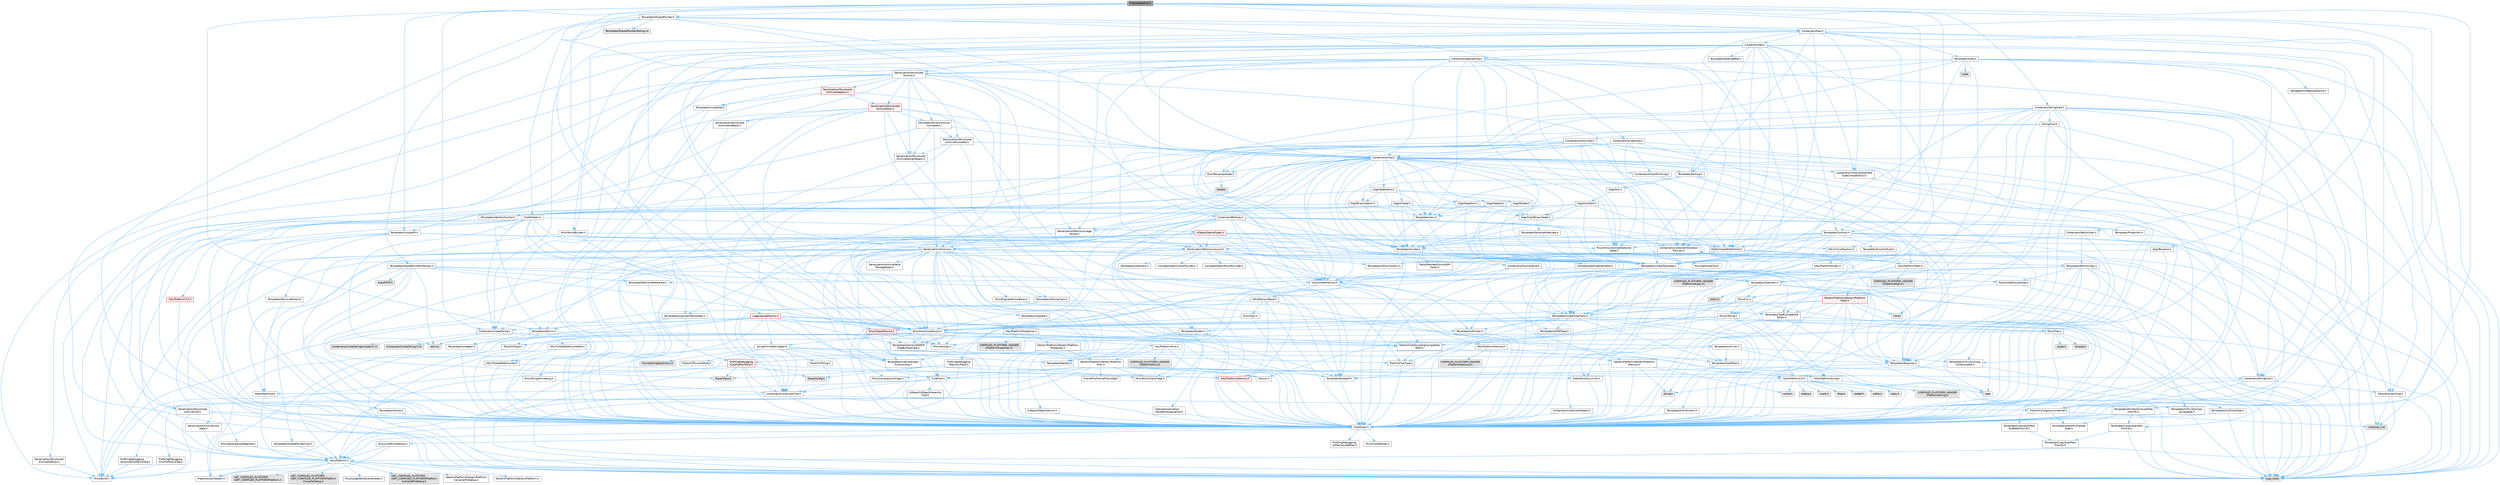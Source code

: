 digraph "PreloadableFile.h"
{
 // INTERACTIVE_SVG=YES
 // LATEX_PDF_SIZE
  bgcolor="transparent";
  edge [fontname=Helvetica,fontsize=10,labelfontname=Helvetica,labelfontsize=10];
  node [fontname=Helvetica,fontsize=10,shape=box,height=0.2,width=0.4];
  Node1 [id="Node000001",label="PreloadableFile.h",height=0.2,width=0.4,color="gray40", fillcolor="grey60", style="filled", fontcolor="black",tooltip=" "];
  Node1 -> Node2 [id="edge1_Node000001_Node000002",color="steelblue1",style="solid",tooltip=" "];
  Node2 [id="Node000002",label="Containers/Array.h",height=0.2,width=0.4,color="grey40", fillcolor="white", style="filled",URL="$df/dd0/Array_8h.html",tooltip=" "];
  Node2 -> Node3 [id="edge2_Node000002_Node000003",color="steelblue1",style="solid",tooltip=" "];
  Node3 [id="Node000003",label="CoreTypes.h",height=0.2,width=0.4,color="grey40", fillcolor="white", style="filled",URL="$dc/dec/CoreTypes_8h.html",tooltip=" "];
  Node3 -> Node4 [id="edge3_Node000003_Node000004",color="steelblue1",style="solid",tooltip=" "];
  Node4 [id="Node000004",label="HAL/Platform.h",height=0.2,width=0.4,color="grey40", fillcolor="white", style="filled",URL="$d9/dd0/Platform_8h.html",tooltip=" "];
  Node4 -> Node5 [id="edge4_Node000004_Node000005",color="steelblue1",style="solid",tooltip=" "];
  Node5 [id="Node000005",label="Misc/Build.h",height=0.2,width=0.4,color="grey40", fillcolor="white", style="filled",URL="$d3/dbb/Build_8h.html",tooltip=" "];
  Node4 -> Node6 [id="edge5_Node000004_Node000006",color="steelblue1",style="solid",tooltip=" "];
  Node6 [id="Node000006",label="Misc/LargeWorldCoordinates.h",height=0.2,width=0.4,color="grey40", fillcolor="white", style="filled",URL="$d2/dcb/LargeWorldCoordinates_8h.html",tooltip=" "];
  Node4 -> Node7 [id="edge6_Node000004_Node000007",color="steelblue1",style="solid",tooltip=" "];
  Node7 [id="Node000007",label="type_traits",height=0.2,width=0.4,color="grey60", fillcolor="#E0E0E0", style="filled",tooltip=" "];
  Node4 -> Node8 [id="edge7_Node000004_Node000008",color="steelblue1",style="solid",tooltip=" "];
  Node8 [id="Node000008",label="PreprocessorHelpers.h",height=0.2,width=0.4,color="grey40", fillcolor="white", style="filled",URL="$db/ddb/PreprocessorHelpers_8h.html",tooltip=" "];
  Node4 -> Node9 [id="edge8_Node000004_Node000009",color="steelblue1",style="solid",tooltip=" "];
  Node9 [id="Node000009",label="UBT_COMPILED_PLATFORM\l/UBT_COMPILED_PLATFORMPlatform\lCompilerPreSetup.h",height=0.2,width=0.4,color="grey60", fillcolor="#E0E0E0", style="filled",tooltip=" "];
  Node4 -> Node10 [id="edge9_Node000004_Node000010",color="steelblue1",style="solid",tooltip=" "];
  Node10 [id="Node000010",label="GenericPlatform/GenericPlatform\lCompilerPreSetup.h",height=0.2,width=0.4,color="grey40", fillcolor="white", style="filled",URL="$d9/dc8/GenericPlatformCompilerPreSetup_8h.html",tooltip=" "];
  Node4 -> Node11 [id="edge10_Node000004_Node000011",color="steelblue1",style="solid",tooltip=" "];
  Node11 [id="Node000011",label="GenericPlatform/GenericPlatform.h",height=0.2,width=0.4,color="grey40", fillcolor="white", style="filled",URL="$d6/d84/GenericPlatform_8h.html",tooltip=" "];
  Node4 -> Node12 [id="edge11_Node000004_Node000012",color="steelblue1",style="solid",tooltip=" "];
  Node12 [id="Node000012",label="UBT_COMPILED_PLATFORM\l/UBT_COMPILED_PLATFORMPlatform.h",height=0.2,width=0.4,color="grey60", fillcolor="#E0E0E0", style="filled",tooltip=" "];
  Node4 -> Node13 [id="edge12_Node000004_Node000013",color="steelblue1",style="solid",tooltip=" "];
  Node13 [id="Node000013",label="UBT_COMPILED_PLATFORM\l/UBT_COMPILED_PLATFORMPlatform\lCompilerSetup.h",height=0.2,width=0.4,color="grey60", fillcolor="#E0E0E0", style="filled",tooltip=" "];
  Node3 -> Node14 [id="edge13_Node000003_Node000014",color="steelblue1",style="solid",tooltip=" "];
  Node14 [id="Node000014",label="ProfilingDebugging\l/UMemoryDefines.h",height=0.2,width=0.4,color="grey40", fillcolor="white", style="filled",URL="$d2/da2/UMemoryDefines_8h.html",tooltip=" "];
  Node3 -> Node15 [id="edge14_Node000003_Node000015",color="steelblue1",style="solid",tooltip=" "];
  Node15 [id="Node000015",label="Misc/CoreMiscDefines.h",height=0.2,width=0.4,color="grey40", fillcolor="white", style="filled",URL="$da/d38/CoreMiscDefines_8h.html",tooltip=" "];
  Node15 -> Node4 [id="edge15_Node000015_Node000004",color="steelblue1",style="solid",tooltip=" "];
  Node15 -> Node8 [id="edge16_Node000015_Node000008",color="steelblue1",style="solid",tooltip=" "];
  Node3 -> Node16 [id="edge17_Node000003_Node000016",color="steelblue1",style="solid",tooltip=" "];
  Node16 [id="Node000016",label="Misc/CoreDefines.h",height=0.2,width=0.4,color="grey40", fillcolor="white", style="filled",URL="$d3/dd2/CoreDefines_8h.html",tooltip=" "];
  Node2 -> Node17 [id="edge18_Node000002_Node000017",color="steelblue1",style="solid",tooltip=" "];
  Node17 [id="Node000017",label="Misc/AssertionMacros.h",height=0.2,width=0.4,color="grey40", fillcolor="white", style="filled",URL="$d0/dfa/AssertionMacros_8h.html",tooltip=" "];
  Node17 -> Node3 [id="edge19_Node000017_Node000003",color="steelblue1",style="solid",tooltip=" "];
  Node17 -> Node4 [id="edge20_Node000017_Node000004",color="steelblue1",style="solid",tooltip=" "];
  Node17 -> Node18 [id="edge21_Node000017_Node000018",color="steelblue1",style="solid",tooltip=" "];
  Node18 [id="Node000018",label="HAL/PlatformMisc.h",height=0.2,width=0.4,color="grey40", fillcolor="white", style="filled",URL="$d0/df5/PlatformMisc_8h.html",tooltip=" "];
  Node18 -> Node3 [id="edge22_Node000018_Node000003",color="steelblue1",style="solid",tooltip=" "];
  Node18 -> Node19 [id="edge23_Node000018_Node000019",color="steelblue1",style="solid",tooltip=" "];
  Node19 [id="Node000019",label="GenericPlatform/GenericPlatform\lMisc.h",height=0.2,width=0.4,color="grey40", fillcolor="white", style="filled",URL="$db/d9a/GenericPlatformMisc_8h.html",tooltip=" "];
  Node19 -> Node20 [id="edge24_Node000019_Node000020",color="steelblue1",style="solid",tooltip=" "];
  Node20 [id="Node000020",label="Containers/StringFwd.h",height=0.2,width=0.4,color="grey40", fillcolor="white", style="filled",URL="$df/d37/StringFwd_8h.html",tooltip=" "];
  Node20 -> Node3 [id="edge25_Node000020_Node000003",color="steelblue1",style="solid",tooltip=" "];
  Node20 -> Node21 [id="edge26_Node000020_Node000021",color="steelblue1",style="solid",tooltip=" "];
  Node21 [id="Node000021",label="Traits/ElementType.h",height=0.2,width=0.4,color="grey40", fillcolor="white", style="filled",URL="$d5/d4f/ElementType_8h.html",tooltip=" "];
  Node21 -> Node4 [id="edge27_Node000021_Node000004",color="steelblue1",style="solid",tooltip=" "];
  Node21 -> Node22 [id="edge28_Node000021_Node000022",color="steelblue1",style="solid",tooltip=" "];
  Node22 [id="Node000022",label="initializer_list",height=0.2,width=0.4,color="grey60", fillcolor="#E0E0E0", style="filled",tooltip=" "];
  Node21 -> Node7 [id="edge29_Node000021_Node000007",color="steelblue1",style="solid",tooltip=" "];
  Node20 -> Node23 [id="edge30_Node000020_Node000023",color="steelblue1",style="solid",tooltip=" "];
  Node23 [id="Node000023",label="Traits/IsContiguousContainer.h",height=0.2,width=0.4,color="grey40", fillcolor="white", style="filled",URL="$d5/d3c/IsContiguousContainer_8h.html",tooltip=" "];
  Node23 -> Node3 [id="edge31_Node000023_Node000003",color="steelblue1",style="solid",tooltip=" "];
  Node23 -> Node24 [id="edge32_Node000023_Node000024",color="steelblue1",style="solid",tooltip=" "];
  Node24 [id="Node000024",label="Misc/StaticAssertComplete\lType.h",height=0.2,width=0.4,color="grey40", fillcolor="white", style="filled",URL="$d5/d4e/StaticAssertCompleteType_8h.html",tooltip=" "];
  Node23 -> Node22 [id="edge33_Node000023_Node000022",color="steelblue1",style="solid",tooltip=" "];
  Node19 -> Node25 [id="edge34_Node000019_Node000025",color="steelblue1",style="solid",tooltip=" "];
  Node25 [id="Node000025",label="CoreFwd.h",height=0.2,width=0.4,color="grey40", fillcolor="white", style="filled",URL="$d1/d1e/CoreFwd_8h.html",tooltip=" "];
  Node25 -> Node3 [id="edge35_Node000025_Node000003",color="steelblue1",style="solid",tooltip=" "];
  Node25 -> Node26 [id="edge36_Node000025_Node000026",color="steelblue1",style="solid",tooltip=" "];
  Node26 [id="Node000026",label="Containers/ContainersFwd.h",height=0.2,width=0.4,color="grey40", fillcolor="white", style="filled",URL="$d4/d0a/ContainersFwd_8h.html",tooltip=" "];
  Node26 -> Node4 [id="edge37_Node000026_Node000004",color="steelblue1",style="solid",tooltip=" "];
  Node26 -> Node3 [id="edge38_Node000026_Node000003",color="steelblue1",style="solid",tooltip=" "];
  Node26 -> Node23 [id="edge39_Node000026_Node000023",color="steelblue1",style="solid",tooltip=" "];
  Node25 -> Node27 [id="edge40_Node000025_Node000027",color="steelblue1",style="solid",tooltip=" "];
  Node27 [id="Node000027",label="Math/MathFwd.h",height=0.2,width=0.4,color="grey40", fillcolor="white", style="filled",URL="$d2/d10/MathFwd_8h.html",tooltip=" "];
  Node27 -> Node4 [id="edge41_Node000027_Node000004",color="steelblue1",style="solid",tooltip=" "];
  Node25 -> Node28 [id="edge42_Node000025_Node000028",color="steelblue1",style="solid",tooltip=" "];
  Node28 [id="Node000028",label="UObject/UObjectHierarchy\lFwd.h",height=0.2,width=0.4,color="grey40", fillcolor="white", style="filled",URL="$d3/d13/UObjectHierarchyFwd_8h.html",tooltip=" "];
  Node19 -> Node3 [id="edge43_Node000019_Node000003",color="steelblue1",style="solid",tooltip=" "];
  Node19 -> Node29 [id="edge44_Node000019_Node000029",color="steelblue1",style="solid",tooltip=" "];
  Node29 [id="Node000029",label="FramePro/FrameProConfig.h",height=0.2,width=0.4,color="grey40", fillcolor="white", style="filled",URL="$d7/d90/FrameProConfig_8h.html",tooltip=" "];
  Node19 -> Node30 [id="edge45_Node000019_Node000030",color="steelblue1",style="solid",tooltip=" "];
  Node30 [id="Node000030",label="HAL/PlatformCrt.h",height=0.2,width=0.4,color="grey40", fillcolor="white", style="filled",URL="$d8/d75/PlatformCrt_8h.html",tooltip=" "];
  Node30 -> Node31 [id="edge46_Node000030_Node000031",color="steelblue1",style="solid",tooltip=" "];
  Node31 [id="Node000031",label="new",height=0.2,width=0.4,color="grey60", fillcolor="#E0E0E0", style="filled",tooltip=" "];
  Node30 -> Node32 [id="edge47_Node000030_Node000032",color="steelblue1",style="solid",tooltip=" "];
  Node32 [id="Node000032",label="wchar.h",height=0.2,width=0.4,color="grey60", fillcolor="#E0E0E0", style="filled",tooltip=" "];
  Node30 -> Node33 [id="edge48_Node000030_Node000033",color="steelblue1",style="solid",tooltip=" "];
  Node33 [id="Node000033",label="stddef.h",height=0.2,width=0.4,color="grey60", fillcolor="#E0E0E0", style="filled",tooltip=" "];
  Node30 -> Node34 [id="edge49_Node000030_Node000034",color="steelblue1",style="solid",tooltip=" "];
  Node34 [id="Node000034",label="stdlib.h",height=0.2,width=0.4,color="grey60", fillcolor="#E0E0E0", style="filled",tooltip=" "];
  Node30 -> Node35 [id="edge50_Node000030_Node000035",color="steelblue1",style="solid",tooltip=" "];
  Node35 [id="Node000035",label="stdio.h",height=0.2,width=0.4,color="grey60", fillcolor="#E0E0E0", style="filled",tooltip=" "];
  Node30 -> Node36 [id="edge51_Node000030_Node000036",color="steelblue1",style="solid",tooltip=" "];
  Node36 [id="Node000036",label="stdarg.h",height=0.2,width=0.4,color="grey60", fillcolor="#E0E0E0", style="filled",tooltip=" "];
  Node30 -> Node37 [id="edge52_Node000030_Node000037",color="steelblue1",style="solid",tooltip=" "];
  Node37 [id="Node000037",label="math.h",height=0.2,width=0.4,color="grey60", fillcolor="#E0E0E0", style="filled",tooltip=" "];
  Node30 -> Node38 [id="edge53_Node000030_Node000038",color="steelblue1",style="solid",tooltip=" "];
  Node38 [id="Node000038",label="float.h",height=0.2,width=0.4,color="grey60", fillcolor="#E0E0E0", style="filled",tooltip=" "];
  Node30 -> Node39 [id="edge54_Node000030_Node000039",color="steelblue1",style="solid",tooltip=" "];
  Node39 [id="Node000039",label="string.h",height=0.2,width=0.4,color="grey60", fillcolor="#E0E0E0", style="filled",tooltip=" "];
  Node19 -> Node40 [id="edge55_Node000019_Node000040",color="steelblue1",style="solid",tooltip=" "];
  Node40 [id="Node000040",label="Math/NumericLimits.h",height=0.2,width=0.4,color="grey40", fillcolor="white", style="filled",URL="$df/d1b/NumericLimits_8h.html",tooltip=" "];
  Node40 -> Node3 [id="edge56_Node000040_Node000003",color="steelblue1",style="solid",tooltip=" "];
  Node19 -> Node41 [id="edge57_Node000019_Node000041",color="steelblue1",style="solid",tooltip=" "];
  Node41 [id="Node000041",label="Misc/CompressionFlags.h",height=0.2,width=0.4,color="grey40", fillcolor="white", style="filled",URL="$d9/d76/CompressionFlags_8h.html",tooltip=" "];
  Node19 -> Node42 [id="edge58_Node000019_Node000042",color="steelblue1",style="solid",tooltip=" "];
  Node42 [id="Node000042",label="Misc/EnumClassFlags.h",height=0.2,width=0.4,color="grey40", fillcolor="white", style="filled",URL="$d8/de7/EnumClassFlags_8h.html",tooltip=" "];
  Node19 -> Node43 [id="edge59_Node000019_Node000043",color="steelblue1",style="solid",tooltip=" "];
  Node43 [id="Node000043",label="ProfilingDebugging\l/CsvProfilerConfig.h",height=0.2,width=0.4,color="grey40", fillcolor="white", style="filled",URL="$d3/d88/CsvProfilerConfig_8h.html",tooltip=" "];
  Node43 -> Node5 [id="edge60_Node000043_Node000005",color="steelblue1",style="solid",tooltip=" "];
  Node19 -> Node44 [id="edge61_Node000019_Node000044",color="steelblue1",style="solid",tooltip=" "];
  Node44 [id="Node000044",label="ProfilingDebugging\l/ExternalProfilerConfig.h",height=0.2,width=0.4,color="grey40", fillcolor="white", style="filled",URL="$d3/dbb/ExternalProfilerConfig_8h.html",tooltip=" "];
  Node44 -> Node5 [id="edge62_Node000044_Node000005",color="steelblue1",style="solid",tooltip=" "];
  Node18 -> Node45 [id="edge63_Node000018_Node000045",color="steelblue1",style="solid",tooltip=" "];
  Node45 [id="Node000045",label="COMPILED_PLATFORM_HEADER\l(PlatformMisc.h)",height=0.2,width=0.4,color="grey60", fillcolor="#E0E0E0", style="filled",tooltip=" "];
  Node18 -> Node46 [id="edge64_Node000018_Node000046",color="steelblue1",style="solid",tooltip=" "];
  Node46 [id="Node000046",label="ProfilingDebugging\l/CpuProfilerTrace.h",height=0.2,width=0.4,color="red", fillcolor="#FFF0F0", style="filled",URL="$da/dcb/CpuProfilerTrace_8h.html",tooltip=" "];
  Node46 -> Node3 [id="edge65_Node000046_Node000003",color="steelblue1",style="solid",tooltip=" "];
  Node46 -> Node26 [id="edge66_Node000046_Node000026",color="steelblue1",style="solid",tooltip=" "];
  Node46 -> Node47 [id="edge67_Node000046_Node000047",color="steelblue1",style="solid",tooltip=" "];
  Node47 [id="Node000047",label="HAL/PlatformAtomics.h",height=0.2,width=0.4,color="red", fillcolor="#FFF0F0", style="filled",URL="$d3/d36/PlatformAtomics_8h.html",tooltip=" "];
  Node47 -> Node3 [id="edge68_Node000047_Node000003",color="steelblue1",style="solid",tooltip=" "];
  Node46 -> Node8 [id="edge69_Node000046_Node000008",color="steelblue1",style="solid",tooltip=" "];
  Node46 -> Node5 [id="edge70_Node000046_Node000005",color="steelblue1",style="solid",tooltip=" "];
  Node46 -> Node50 [id="edge71_Node000046_Node000050",color="steelblue1",style="solid",tooltip=" "];
  Node50 [id="Node000050",label="Trace/Config.h",height=0.2,width=0.4,color="grey60", fillcolor="#E0E0E0", style="filled",tooltip=" "];
  Node46 -> Node53 [id="edge72_Node000046_Node000053",color="steelblue1",style="solid",tooltip=" "];
  Node53 [id="Node000053",label="Trace/Trace.h",height=0.2,width=0.4,color="grey60", fillcolor="#E0E0E0", style="filled",tooltip=" "];
  Node17 -> Node8 [id="edge73_Node000017_Node000008",color="steelblue1",style="solid",tooltip=" "];
  Node17 -> Node54 [id="edge74_Node000017_Node000054",color="steelblue1",style="solid",tooltip=" "];
  Node54 [id="Node000054",label="Templates/EnableIf.h",height=0.2,width=0.4,color="grey40", fillcolor="white", style="filled",URL="$d7/d60/EnableIf_8h.html",tooltip=" "];
  Node54 -> Node3 [id="edge75_Node000054_Node000003",color="steelblue1",style="solid",tooltip=" "];
  Node17 -> Node55 [id="edge76_Node000017_Node000055",color="steelblue1",style="solid",tooltip=" "];
  Node55 [id="Node000055",label="Templates/IsArrayOrRefOf\lTypeByPredicate.h",height=0.2,width=0.4,color="grey40", fillcolor="white", style="filled",URL="$d6/da1/IsArrayOrRefOfTypeByPredicate_8h.html",tooltip=" "];
  Node55 -> Node3 [id="edge77_Node000055_Node000003",color="steelblue1",style="solid",tooltip=" "];
  Node17 -> Node56 [id="edge78_Node000017_Node000056",color="steelblue1",style="solid",tooltip=" "];
  Node56 [id="Node000056",label="Templates/IsValidVariadic\lFunctionArg.h",height=0.2,width=0.4,color="grey40", fillcolor="white", style="filled",URL="$d0/dc8/IsValidVariadicFunctionArg_8h.html",tooltip=" "];
  Node56 -> Node3 [id="edge79_Node000056_Node000003",color="steelblue1",style="solid",tooltip=" "];
  Node56 -> Node57 [id="edge80_Node000056_Node000057",color="steelblue1",style="solid",tooltip=" "];
  Node57 [id="Node000057",label="IsEnum.h",height=0.2,width=0.4,color="grey40", fillcolor="white", style="filled",URL="$d4/de5/IsEnum_8h.html",tooltip=" "];
  Node56 -> Node7 [id="edge81_Node000056_Node000007",color="steelblue1",style="solid",tooltip=" "];
  Node17 -> Node58 [id="edge82_Node000017_Node000058",color="steelblue1",style="solid",tooltip=" "];
  Node58 [id="Node000058",label="Traits/IsCharEncodingCompatible\lWith.h",height=0.2,width=0.4,color="grey40", fillcolor="white", style="filled",URL="$df/dd1/IsCharEncodingCompatibleWith_8h.html",tooltip=" "];
  Node58 -> Node7 [id="edge83_Node000058_Node000007",color="steelblue1",style="solid",tooltip=" "];
  Node58 -> Node59 [id="edge84_Node000058_Node000059",color="steelblue1",style="solid",tooltip=" "];
  Node59 [id="Node000059",label="Traits/IsCharType.h",height=0.2,width=0.4,color="grey40", fillcolor="white", style="filled",URL="$db/d51/IsCharType_8h.html",tooltip=" "];
  Node59 -> Node3 [id="edge85_Node000059_Node000003",color="steelblue1",style="solid",tooltip=" "];
  Node17 -> Node60 [id="edge86_Node000017_Node000060",color="steelblue1",style="solid",tooltip=" "];
  Node60 [id="Node000060",label="Misc/VarArgs.h",height=0.2,width=0.4,color="grey40", fillcolor="white", style="filled",URL="$d5/d6f/VarArgs_8h.html",tooltip=" "];
  Node60 -> Node3 [id="edge87_Node000060_Node000003",color="steelblue1",style="solid",tooltip=" "];
  Node17 -> Node61 [id="edge88_Node000017_Node000061",color="steelblue1",style="solid",tooltip=" "];
  Node61 [id="Node000061",label="String/FormatStringSan.h",height=0.2,width=0.4,color="grey40", fillcolor="white", style="filled",URL="$d3/d8b/FormatStringSan_8h.html",tooltip=" "];
  Node61 -> Node7 [id="edge89_Node000061_Node000007",color="steelblue1",style="solid",tooltip=" "];
  Node61 -> Node3 [id="edge90_Node000061_Node000003",color="steelblue1",style="solid",tooltip=" "];
  Node61 -> Node62 [id="edge91_Node000061_Node000062",color="steelblue1",style="solid",tooltip=" "];
  Node62 [id="Node000062",label="Templates/Requires.h",height=0.2,width=0.4,color="grey40", fillcolor="white", style="filled",URL="$dc/d96/Requires_8h.html",tooltip=" "];
  Node62 -> Node54 [id="edge92_Node000062_Node000054",color="steelblue1",style="solid",tooltip=" "];
  Node62 -> Node7 [id="edge93_Node000062_Node000007",color="steelblue1",style="solid",tooltip=" "];
  Node61 -> Node63 [id="edge94_Node000061_Node000063",color="steelblue1",style="solid",tooltip=" "];
  Node63 [id="Node000063",label="Templates/Identity.h",height=0.2,width=0.4,color="grey40", fillcolor="white", style="filled",URL="$d0/dd5/Identity_8h.html",tooltip=" "];
  Node61 -> Node56 [id="edge95_Node000061_Node000056",color="steelblue1",style="solid",tooltip=" "];
  Node61 -> Node59 [id="edge96_Node000061_Node000059",color="steelblue1",style="solid",tooltip=" "];
  Node61 -> Node64 [id="edge97_Node000061_Node000064",color="steelblue1",style="solid",tooltip=" "];
  Node64 [id="Node000064",label="Traits/IsTEnumAsByte.h",height=0.2,width=0.4,color="grey40", fillcolor="white", style="filled",URL="$d1/de6/IsTEnumAsByte_8h.html",tooltip=" "];
  Node61 -> Node65 [id="edge98_Node000061_Node000065",color="steelblue1",style="solid",tooltip=" "];
  Node65 [id="Node000065",label="Traits/IsTString.h",height=0.2,width=0.4,color="grey40", fillcolor="white", style="filled",URL="$d0/df8/IsTString_8h.html",tooltip=" "];
  Node65 -> Node26 [id="edge99_Node000065_Node000026",color="steelblue1",style="solid",tooltip=" "];
  Node61 -> Node26 [id="edge100_Node000061_Node000026",color="steelblue1",style="solid",tooltip=" "];
  Node61 -> Node66 [id="edge101_Node000061_Node000066",color="steelblue1",style="solid",tooltip=" "];
  Node66 [id="Node000066",label="FormatStringSanErrors.inl",height=0.2,width=0.4,color="grey60", fillcolor="#E0E0E0", style="filled",tooltip=" "];
  Node17 -> Node67 [id="edge102_Node000017_Node000067",color="steelblue1",style="solid",tooltip=" "];
  Node67 [id="Node000067",label="atomic",height=0.2,width=0.4,color="grey60", fillcolor="#E0E0E0", style="filled",tooltip=" "];
  Node2 -> Node68 [id="edge103_Node000002_Node000068",color="steelblue1",style="solid",tooltip=" "];
  Node68 [id="Node000068",label="Misc/IntrusiveUnsetOptional\lState.h",height=0.2,width=0.4,color="grey40", fillcolor="white", style="filled",URL="$d2/d0a/IntrusiveUnsetOptionalState_8h.html",tooltip=" "];
  Node68 -> Node69 [id="edge104_Node000068_Node000069",color="steelblue1",style="solid",tooltip=" "];
  Node69 [id="Node000069",label="Misc/OptionalFwd.h",height=0.2,width=0.4,color="grey40", fillcolor="white", style="filled",URL="$dc/d50/OptionalFwd_8h.html",tooltip=" "];
  Node2 -> Node70 [id="edge105_Node000002_Node000070",color="steelblue1",style="solid",tooltip=" "];
  Node70 [id="Node000070",label="Misc/ReverseIterate.h",height=0.2,width=0.4,color="grey40", fillcolor="white", style="filled",URL="$db/de3/ReverseIterate_8h.html",tooltip=" "];
  Node70 -> Node4 [id="edge106_Node000070_Node000004",color="steelblue1",style="solid",tooltip=" "];
  Node70 -> Node71 [id="edge107_Node000070_Node000071",color="steelblue1",style="solid",tooltip=" "];
  Node71 [id="Node000071",label="iterator",height=0.2,width=0.4,color="grey60", fillcolor="#E0E0E0", style="filled",tooltip=" "];
  Node2 -> Node72 [id="edge108_Node000002_Node000072",color="steelblue1",style="solid",tooltip=" "];
  Node72 [id="Node000072",label="HAL/UnrealMemory.h",height=0.2,width=0.4,color="grey40", fillcolor="white", style="filled",URL="$d9/d96/UnrealMemory_8h.html",tooltip=" "];
  Node72 -> Node3 [id="edge109_Node000072_Node000003",color="steelblue1",style="solid",tooltip=" "];
  Node72 -> Node73 [id="edge110_Node000072_Node000073",color="steelblue1",style="solid",tooltip=" "];
  Node73 [id="Node000073",label="GenericPlatform/GenericPlatform\lMemory.h",height=0.2,width=0.4,color="grey40", fillcolor="white", style="filled",URL="$dd/d22/GenericPlatformMemory_8h.html",tooltip=" "];
  Node73 -> Node25 [id="edge111_Node000073_Node000025",color="steelblue1",style="solid",tooltip=" "];
  Node73 -> Node3 [id="edge112_Node000073_Node000003",color="steelblue1",style="solid",tooltip=" "];
  Node73 -> Node74 [id="edge113_Node000073_Node000074",color="steelblue1",style="solid",tooltip=" "];
  Node74 [id="Node000074",label="HAL/PlatformString.h",height=0.2,width=0.4,color="grey40", fillcolor="white", style="filled",URL="$db/db5/PlatformString_8h.html",tooltip=" "];
  Node74 -> Node3 [id="edge114_Node000074_Node000003",color="steelblue1",style="solid",tooltip=" "];
  Node74 -> Node75 [id="edge115_Node000074_Node000075",color="steelblue1",style="solid",tooltip=" "];
  Node75 [id="Node000075",label="COMPILED_PLATFORM_HEADER\l(PlatformString.h)",height=0.2,width=0.4,color="grey60", fillcolor="#E0E0E0", style="filled",tooltip=" "];
  Node73 -> Node39 [id="edge116_Node000073_Node000039",color="steelblue1",style="solid",tooltip=" "];
  Node73 -> Node32 [id="edge117_Node000073_Node000032",color="steelblue1",style="solid",tooltip=" "];
  Node72 -> Node76 [id="edge118_Node000072_Node000076",color="steelblue1",style="solid",tooltip=" "];
  Node76 [id="Node000076",label="HAL/MemoryBase.h",height=0.2,width=0.4,color="grey40", fillcolor="white", style="filled",URL="$d6/d9f/MemoryBase_8h.html",tooltip=" "];
  Node76 -> Node3 [id="edge119_Node000076_Node000003",color="steelblue1",style="solid",tooltip=" "];
  Node76 -> Node47 [id="edge120_Node000076_Node000047",color="steelblue1",style="solid",tooltip=" "];
  Node76 -> Node30 [id="edge121_Node000076_Node000030",color="steelblue1",style="solid",tooltip=" "];
  Node76 -> Node77 [id="edge122_Node000076_Node000077",color="steelblue1",style="solid",tooltip=" "];
  Node77 [id="Node000077",label="Misc/Exec.h",height=0.2,width=0.4,color="grey40", fillcolor="white", style="filled",URL="$de/ddb/Exec_8h.html",tooltip=" "];
  Node77 -> Node3 [id="edge123_Node000077_Node000003",color="steelblue1",style="solid",tooltip=" "];
  Node77 -> Node17 [id="edge124_Node000077_Node000017",color="steelblue1",style="solid",tooltip=" "];
  Node76 -> Node78 [id="edge125_Node000076_Node000078",color="steelblue1",style="solid",tooltip=" "];
  Node78 [id="Node000078",label="Misc/OutputDevice.h",height=0.2,width=0.4,color="red", fillcolor="#FFF0F0", style="filled",URL="$d7/d32/OutputDevice_8h.html",tooltip=" "];
  Node78 -> Node25 [id="edge126_Node000078_Node000025",color="steelblue1",style="solid",tooltip=" "];
  Node78 -> Node3 [id="edge127_Node000078_Node000003",color="steelblue1",style="solid",tooltip=" "];
  Node78 -> Node60 [id="edge128_Node000078_Node000060",color="steelblue1",style="solid",tooltip=" "];
  Node78 -> Node55 [id="edge129_Node000078_Node000055",color="steelblue1",style="solid",tooltip=" "];
  Node78 -> Node56 [id="edge130_Node000078_Node000056",color="steelblue1",style="solid",tooltip=" "];
  Node78 -> Node58 [id="edge131_Node000078_Node000058",color="steelblue1",style="solid",tooltip=" "];
  Node76 -> Node80 [id="edge132_Node000076_Node000080",color="steelblue1",style="solid",tooltip=" "];
  Node80 [id="Node000080",label="Templates/Atomic.h",height=0.2,width=0.4,color="grey40", fillcolor="white", style="filled",URL="$d3/d91/Atomic_8h.html",tooltip=" "];
  Node80 -> Node81 [id="edge133_Node000080_Node000081",color="steelblue1",style="solid",tooltip=" "];
  Node81 [id="Node000081",label="HAL/ThreadSafeCounter.h",height=0.2,width=0.4,color="grey40", fillcolor="white", style="filled",URL="$dc/dc9/ThreadSafeCounter_8h.html",tooltip=" "];
  Node81 -> Node3 [id="edge134_Node000081_Node000003",color="steelblue1",style="solid",tooltip=" "];
  Node81 -> Node47 [id="edge135_Node000081_Node000047",color="steelblue1",style="solid",tooltip=" "];
  Node80 -> Node82 [id="edge136_Node000080_Node000082",color="steelblue1",style="solid",tooltip=" "];
  Node82 [id="Node000082",label="HAL/ThreadSafeCounter64.h",height=0.2,width=0.4,color="grey40", fillcolor="white", style="filled",URL="$d0/d12/ThreadSafeCounter64_8h.html",tooltip=" "];
  Node82 -> Node3 [id="edge137_Node000082_Node000003",color="steelblue1",style="solid",tooltip=" "];
  Node82 -> Node81 [id="edge138_Node000082_Node000081",color="steelblue1",style="solid",tooltip=" "];
  Node80 -> Node83 [id="edge139_Node000080_Node000083",color="steelblue1",style="solid",tooltip=" "];
  Node83 [id="Node000083",label="Templates/IsIntegral.h",height=0.2,width=0.4,color="grey40", fillcolor="white", style="filled",URL="$da/d64/IsIntegral_8h.html",tooltip=" "];
  Node83 -> Node3 [id="edge140_Node000083_Node000003",color="steelblue1",style="solid",tooltip=" "];
  Node80 -> Node84 [id="edge141_Node000080_Node000084",color="steelblue1",style="solid",tooltip=" "];
  Node84 [id="Node000084",label="Templates/IsTrivial.h",height=0.2,width=0.4,color="grey40", fillcolor="white", style="filled",URL="$da/d4c/IsTrivial_8h.html",tooltip=" "];
  Node84 -> Node85 [id="edge142_Node000084_Node000085",color="steelblue1",style="solid",tooltip=" "];
  Node85 [id="Node000085",label="Templates/AndOrNot.h",height=0.2,width=0.4,color="grey40", fillcolor="white", style="filled",URL="$db/d0a/AndOrNot_8h.html",tooltip=" "];
  Node85 -> Node3 [id="edge143_Node000085_Node000003",color="steelblue1",style="solid",tooltip=" "];
  Node84 -> Node86 [id="edge144_Node000084_Node000086",color="steelblue1",style="solid",tooltip=" "];
  Node86 [id="Node000086",label="Templates/IsTriviallyCopy\lConstructible.h",height=0.2,width=0.4,color="grey40", fillcolor="white", style="filled",URL="$d3/d78/IsTriviallyCopyConstructible_8h.html",tooltip=" "];
  Node86 -> Node3 [id="edge145_Node000086_Node000003",color="steelblue1",style="solid",tooltip=" "];
  Node86 -> Node7 [id="edge146_Node000086_Node000007",color="steelblue1",style="solid",tooltip=" "];
  Node84 -> Node87 [id="edge147_Node000084_Node000087",color="steelblue1",style="solid",tooltip=" "];
  Node87 [id="Node000087",label="Templates/IsTriviallyCopy\lAssignable.h",height=0.2,width=0.4,color="grey40", fillcolor="white", style="filled",URL="$d2/df2/IsTriviallyCopyAssignable_8h.html",tooltip=" "];
  Node87 -> Node3 [id="edge148_Node000087_Node000003",color="steelblue1",style="solid",tooltip=" "];
  Node87 -> Node7 [id="edge149_Node000087_Node000007",color="steelblue1",style="solid",tooltip=" "];
  Node84 -> Node7 [id="edge150_Node000084_Node000007",color="steelblue1",style="solid",tooltip=" "];
  Node80 -> Node88 [id="edge151_Node000080_Node000088",color="steelblue1",style="solid",tooltip=" "];
  Node88 [id="Node000088",label="Traits/IntType.h",height=0.2,width=0.4,color="grey40", fillcolor="white", style="filled",URL="$d7/deb/IntType_8h.html",tooltip=" "];
  Node88 -> Node4 [id="edge152_Node000088_Node000004",color="steelblue1",style="solid",tooltip=" "];
  Node80 -> Node67 [id="edge153_Node000080_Node000067",color="steelblue1",style="solid",tooltip=" "];
  Node72 -> Node89 [id="edge154_Node000072_Node000089",color="steelblue1",style="solid",tooltip=" "];
  Node89 [id="Node000089",label="HAL/PlatformMemory.h",height=0.2,width=0.4,color="grey40", fillcolor="white", style="filled",URL="$de/d68/PlatformMemory_8h.html",tooltip=" "];
  Node89 -> Node3 [id="edge155_Node000089_Node000003",color="steelblue1",style="solid",tooltip=" "];
  Node89 -> Node73 [id="edge156_Node000089_Node000073",color="steelblue1",style="solid",tooltip=" "];
  Node89 -> Node90 [id="edge157_Node000089_Node000090",color="steelblue1",style="solid",tooltip=" "];
  Node90 [id="Node000090",label="COMPILED_PLATFORM_HEADER\l(PlatformMemory.h)",height=0.2,width=0.4,color="grey60", fillcolor="#E0E0E0", style="filled",tooltip=" "];
  Node72 -> Node91 [id="edge158_Node000072_Node000091",color="steelblue1",style="solid",tooltip=" "];
  Node91 [id="Node000091",label="ProfilingDebugging\l/MemoryTrace.h",height=0.2,width=0.4,color="grey40", fillcolor="white", style="filled",URL="$da/dd7/MemoryTrace_8h.html",tooltip=" "];
  Node91 -> Node4 [id="edge159_Node000091_Node000004",color="steelblue1",style="solid",tooltip=" "];
  Node91 -> Node42 [id="edge160_Node000091_Node000042",color="steelblue1",style="solid",tooltip=" "];
  Node91 -> Node50 [id="edge161_Node000091_Node000050",color="steelblue1",style="solid",tooltip=" "];
  Node91 -> Node53 [id="edge162_Node000091_Node000053",color="steelblue1",style="solid",tooltip=" "];
  Node72 -> Node92 [id="edge163_Node000072_Node000092",color="steelblue1",style="solid",tooltip=" "];
  Node92 [id="Node000092",label="Templates/IsPointer.h",height=0.2,width=0.4,color="grey40", fillcolor="white", style="filled",URL="$d7/d05/IsPointer_8h.html",tooltip=" "];
  Node92 -> Node3 [id="edge164_Node000092_Node000003",color="steelblue1",style="solid",tooltip=" "];
  Node2 -> Node93 [id="edge165_Node000002_Node000093",color="steelblue1",style="solid",tooltip=" "];
  Node93 [id="Node000093",label="Templates/UnrealTypeTraits.h",height=0.2,width=0.4,color="grey40", fillcolor="white", style="filled",URL="$d2/d2d/UnrealTypeTraits_8h.html",tooltip=" "];
  Node93 -> Node3 [id="edge166_Node000093_Node000003",color="steelblue1",style="solid",tooltip=" "];
  Node93 -> Node92 [id="edge167_Node000093_Node000092",color="steelblue1",style="solid",tooltip=" "];
  Node93 -> Node17 [id="edge168_Node000093_Node000017",color="steelblue1",style="solid",tooltip=" "];
  Node93 -> Node85 [id="edge169_Node000093_Node000085",color="steelblue1",style="solid",tooltip=" "];
  Node93 -> Node54 [id="edge170_Node000093_Node000054",color="steelblue1",style="solid",tooltip=" "];
  Node93 -> Node94 [id="edge171_Node000093_Node000094",color="steelblue1",style="solid",tooltip=" "];
  Node94 [id="Node000094",label="Templates/IsArithmetic.h",height=0.2,width=0.4,color="grey40", fillcolor="white", style="filled",URL="$d2/d5d/IsArithmetic_8h.html",tooltip=" "];
  Node94 -> Node3 [id="edge172_Node000094_Node000003",color="steelblue1",style="solid",tooltip=" "];
  Node93 -> Node57 [id="edge173_Node000093_Node000057",color="steelblue1",style="solid",tooltip=" "];
  Node93 -> Node95 [id="edge174_Node000093_Node000095",color="steelblue1",style="solid",tooltip=" "];
  Node95 [id="Node000095",label="Templates/Models.h",height=0.2,width=0.4,color="grey40", fillcolor="white", style="filled",URL="$d3/d0c/Models_8h.html",tooltip=" "];
  Node95 -> Node63 [id="edge175_Node000095_Node000063",color="steelblue1",style="solid",tooltip=" "];
  Node93 -> Node96 [id="edge176_Node000093_Node000096",color="steelblue1",style="solid",tooltip=" "];
  Node96 [id="Node000096",label="Templates/IsPODType.h",height=0.2,width=0.4,color="grey40", fillcolor="white", style="filled",URL="$d7/db1/IsPODType_8h.html",tooltip=" "];
  Node96 -> Node3 [id="edge177_Node000096_Node000003",color="steelblue1",style="solid",tooltip=" "];
  Node93 -> Node97 [id="edge178_Node000093_Node000097",color="steelblue1",style="solid",tooltip=" "];
  Node97 [id="Node000097",label="Templates/IsUECoreType.h",height=0.2,width=0.4,color="grey40", fillcolor="white", style="filled",URL="$d1/db8/IsUECoreType_8h.html",tooltip=" "];
  Node97 -> Node3 [id="edge179_Node000097_Node000003",color="steelblue1",style="solid",tooltip=" "];
  Node97 -> Node7 [id="edge180_Node000097_Node000007",color="steelblue1",style="solid",tooltip=" "];
  Node93 -> Node86 [id="edge181_Node000093_Node000086",color="steelblue1",style="solid",tooltip=" "];
  Node2 -> Node98 [id="edge182_Node000002_Node000098",color="steelblue1",style="solid",tooltip=" "];
  Node98 [id="Node000098",label="Templates/UnrealTemplate.h",height=0.2,width=0.4,color="grey40", fillcolor="white", style="filled",URL="$d4/d24/UnrealTemplate_8h.html",tooltip=" "];
  Node98 -> Node3 [id="edge183_Node000098_Node000003",color="steelblue1",style="solid",tooltip=" "];
  Node98 -> Node92 [id="edge184_Node000098_Node000092",color="steelblue1",style="solid",tooltip=" "];
  Node98 -> Node72 [id="edge185_Node000098_Node000072",color="steelblue1",style="solid",tooltip=" "];
  Node98 -> Node99 [id="edge186_Node000098_Node000099",color="steelblue1",style="solid",tooltip=" "];
  Node99 [id="Node000099",label="Templates/CopyQualifiers\lAndRefsFromTo.h",height=0.2,width=0.4,color="grey40", fillcolor="white", style="filled",URL="$d3/db3/CopyQualifiersAndRefsFromTo_8h.html",tooltip=" "];
  Node99 -> Node100 [id="edge187_Node000099_Node000100",color="steelblue1",style="solid",tooltip=" "];
  Node100 [id="Node000100",label="Templates/CopyQualifiers\lFromTo.h",height=0.2,width=0.4,color="grey40", fillcolor="white", style="filled",URL="$d5/db4/CopyQualifiersFromTo_8h.html",tooltip=" "];
  Node98 -> Node93 [id="edge188_Node000098_Node000093",color="steelblue1",style="solid",tooltip=" "];
  Node98 -> Node101 [id="edge189_Node000098_Node000101",color="steelblue1",style="solid",tooltip=" "];
  Node101 [id="Node000101",label="Templates/RemoveReference.h",height=0.2,width=0.4,color="grey40", fillcolor="white", style="filled",URL="$da/dbe/RemoveReference_8h.html",tooltip=" "];
  Node101 -> Node3 [id="edge190_Node000101_Node000003",color="steelblue1",style="solid",tooltip=" "];
  Node98 -> Node62 [id="edge191_Node000098_Node000062",color="steelblue1",style="solid",tooltip=" "];
  Node98 -> Node102 [id="edge192_Node000098_Node000102",color="steelblue1",style="solid",tooltip=" "];
  Node102 [id="Node000102",label="Templates/TypeCompatible\lBytes.h",height=0.2,width=0.4,color="grey40", fillcolor="white", style="filled",URL="$df/d0a/TypeCompatibleBytes_8h.html",tooltip=" "];
  Node102 -> Node3 [id="edge193_Node000102_Node000003",color="steelblue1",style="solid",tooltip=" "];
  Node102 -> Node39 [id="edge194_Node000102_Node000039",color="steelblue1",style="solid",tooltip=" "];
  Node102 -> Node31 [id="edge195_Node000102_Node000031",color="steelblue1",style="solid",tooltip=" "];
  Node102 -> Node7 [id="edge196_Node000102_Node000007",color="steelblue1",style="solid",tooltip=" "];
  Node98 -> Node63 [id="edge197_Node000098_Node000063",color="steelblue1",style="solid",tooltip=" "];
  Node98 -> Node23 [id="edge198_Node000098_Node000023",color="steelblue1",style="solid",tooltip=" "];
  Node98 -> Node103 [id="edge199_Node000098_Node000103",color="steelblue1",style="solid",tooltip=" "];
  Node103 [id="Node000103",label="Traits/UseBitwiseSwap.h",height=0.2,width=0.4,color="grey40", fillcolor="white", style="filled",URL="$db/df3/UseBitwiseSwap_8h.html",tooltip=" "];
  Node103 -> Node3 [id="edge200_Node000103_Node000003",color="steelblue1",style="solid",tooltip=" "];
  Node103 -> Node7 [id="edge201_Node000103_Node000007",color="steelblue1",style="solid",tooltip=" "];
  Node98 -> Node7 [id="edge202_Node000098_Node000007",color="steelblue1",style="solid",tooltip=" "];
  Node2 -> Node104 [id="edge203_Node000002_Node000104",color="steelblue1",style="solid",tooltip=" "];
  Node104 [id="Node000104",label="Containers/AllowShrinking.h",height=0.2,width=0.4,color="grey40", fillcolor="white", style="filled",URL="$d7/d1a/AllowShrinking_8h.html",tooltip=" "];
  Node104 -> Node3 [id="edge204_Node000104_Node000003",color="steelblue1",style="solid",tooltip=" "];
  Node2 -> Node105 [id="edge205_Node000002_Node000105",color="steelblue1",style="solid",tooltip=" "];
  Node105 [id="Node000105",label="Containers/ContainerAllocation\lPolicies.h",height=0.2,width=0.4,color="grey40", fillcolor="white", style="filled",URL="$d7/dff/ContainerAllocationPolicies_8h.html",tooltip=" "];
  Node105 -> Node3 [id="edge206_Node000105_Node000003",color="steelblue1",style="solid",tooltip=" "];
  Node105 -> Node106 [id="edge207_Node000105_Node000106",color="steelblue1",style="solid",tooltip=" "];
  Node106 [id="Node000106",label="Containers/ContainerHelpers.h",height=0.2,width=0.4,color="grey40", fillcolor="white", style="filled",URL="$d7/d33/ContainerHelpers_8h.html",tooltip=" "];
  Node106 -> Node3 [id="edge208_Node000106_Node000003",color="steelblue1",style="solid",tooltip=" "];
  Node105 -> Node105 [id="edge209_Node000105_Node000105",color="steelblue1",style="solid",tooltip=" "];
  Node105 -> Node107 [id="edge210_Node000105_Node000107",color="steelblue1",style="solid",tooltip=" "];
  Node107 [id="Node000107",label="HAL/PlatformMath.h",height=0.2,width=0.4,color="grey40", fillcolor="white", style="filled",URL="$dc/d53/PlatformMath_8h.html",tooltip=" "];
  Node107 -> Node3 [id="edge211_Node000107_Node000003",color="steelblue1",style="solid",tooltip=" "];
  Node107 -> Node108 [id="edge212_Node000107_Node000108",color="steelblue1",style="solid",tooltip=" "];
  Node108 [id="Node000108",label="GenericPlatform/GenericPlatform\lMath.h",height=0.2,width=0.4,color="red", fillcolor="#FFF0F0", style="filled",URL="$d5/d79/GenericPlatformMath_8h.html",tooltip=" "];
  Node108 -> Node3 [id="edge213_Node000108_Node000003",color="steelblue1",style="solid",tooltip=" "];
  Node108 -> Node26 [id="edge214_Node000108_Node000026",color="steelblue1",style="solid",tooltip=" "];
  Node108 -> Node30 [id="edge215_Node000108_Node000030",color="steelblue1",style="solid",tooltip=" "];
  Node108 -> Node85 [id="edge216_Node000108_Node000085",color="steelblue1",style="solid",tooltip=" "];
  Node108 -> Node93 [id="edge217_Node000108_Node000093",color="steelblue1",style="solid",tooltip=" "];
  Node108 -> Node62 [id="edge218_Node000108_Node000062",color="steelblue1",style="solid",tooltip=" "];
  Node108 -> Node102 [id="edge219_Node000108_Node000102",color="steelblue1",style="solid",tooltip=" "];
  Node108 -> Node113 [id="edge220_Node000108_Node000113",color="steelblue1",style="solid",tooltip=" "];
  Node113 [id="Node000113",label="limits",height=0.2,width=0.4,color="grey60", fillcolor="#E0E0E0", style="filled",tooltip=" "];
  Node108 -> Node7 [id="edge221_Node000108_Node000007",color="steelblue1",style="solid",tooltip=" "];
  Node107 -> Node114 [id="edge222_Node000107_Node000114",color="steelblue1",style="solid",tooltip=" "];
  Node114 [id="Node000114",label="COMPILED_PLATFORM_HEADER\l(PlatformMath.h)",height=0.2,width=0.4,color="grey60", fillcolor="#E0E0E0", style="filled",tooltip=" "];
  Node105 -> Node72 [id="edge223_Node000105_Node000072",color="steelblue1",style="solid",tooltip=" "];
  Node105 -> Node40 [id="edge224_Node000105_Node000040",color="steelblue1",style="solid",tooltip=" "];
  Node105 -> Node17 [id="edge225_Node000105_Node000017",color="steelblue1",style="solid",tooltip=" "];
  Node105 -> Node115 [id="edge226_Node000105_Node000115",color="steelblue1",style="solid",tooltip=" "];
  Node115 [id="Node000115",label="Templates/IsPolymorphic.h",height=0.2,width=0.4,color="grey40", fillcolor="white", style="filled",URL="$dc/d20/IsPolymorphic_8h.html",tooltip=" "];
  Node105 -> Node116 [id="edge227_Node000105_Node000116",color="steelblue1",style="solid",tooltip=" "];
  Node116 [id="Node000116",label="Templates/MemoryOps.h",height=0.2,width=0.4,color="grey40", fillcolor="white", style="filled",URL="$db/dea/MemoryOps_8h.html",tooltip=" "];
  Node116 -> Node3 [id="edge228_Node000116_Node000003",color="steelblue1",style="solid",tooltip=" "];
  Node116 -> Node72 [id="edge229_Node000116_Node000072",color="steelblue1",style="solid",tooltip=" "];
  Node116 -> Node87 [id="edge230_Node000116_Node000087",color="steelblue1",style="solid",tooltip=" "];
  Node116 -> Node86 [id="edge231_Node000116_Node000086",color="steelblue1",style="solid",tooltip=" "];
  Node116 -> Node62 [id="edge232_Node000116_Node000062",color="steelblue1",style="solid",tooltip=" "];
  Node116 -> Node93 [id="edge233_Node000116_Node000093",color="steelblue1",style="solid",tooltip=" "];
  Node116 -> Node103 [id="edge234_Node000116_Node000103",color="steelblue1",style="solid",tooltip=" "];
  Node116 -> Node31 [id="edge235_Node000116_Node000031",color="steelblue1",style="solid",tooltip=" "];
  Node116 -> Node7 [id="edge236_Node000116_Node000007",color="steelblue1",style="solid",tooltip=" "];
  Node105 -> Node102 [id="edge237_Node000105_Node000102",color="steelblue1",style="solid",tooltip=" "];
  Node105 -> Node7 [id="edge238_Node000105_Node000007",color="steelblue1",style="solid",tooltip=" "];
  Node2 -> Node117 [id="edge239_Node000002_Node000117",color="steelblue1",style="solid",tooltip=" "];
  Node117 [id="Node000117",label="Containers/ContainerElement\lTypeCompatibility.h",height=0.2,width=0.4,color="grey40", fillcolor="white", style="filled",URL="$df/ddf/ContainerElementTypeCompatibility_8h.html",tooltip=" "];
  Node117 -> Node3 [id="edge240_Node000117_Node000003",color="steelblue1",style="solid",tooltip=" "];
  Node117 -> Node93 [id="edge241_Node000117_Node000093",color="steelblue1",style="solid",tooltip=" "];
  Node2 -> Node118 [id="edge242_Node000002_Node000118",color="steelblue1",style="solid",tooltip=" "];
  Node118 [id="Node000118",label="Serialization/Archive.h",height=0.2,width=0.4,color="grey40", fillcolor="white", style="filled",URL="$d7/d3b/Archive_8h.html",tooltip=" "];
  Node118 -> Node25 [id="edge243_Node000118_Node000025",color="steelblue1",style="solid",tooltip=" "];
  Node118 -> Node3 [id="edge244_Node000118_Node000003",color="steelblue1",style="solid",tooltip=" "];
  Node118 -> Node119 [id="edge245_Node000118_Node000119",color="steelblue1",style="solid",tooltip=" "];
  Node119 [id="Node000119",label="HAL/PlatformProperties.h",height=0.2,width=0.4,color="grey40", fillcolor="white", style="filled",URL="$d9/db0/PlatformProperties_8h.html",tooltip=" "];
  Node119 -> Node3 [id="edge246_Node000119_Node000003",color="steelblue1",style="solid",tooltip=" "];
  Node119 -> Node120 [id="edge247_Node000119_Node000120",color="steelblue1",style="solid",tooltip=" "];
  Node120 [id="Node000120",label="GenericPlatform/GenericPlatform\lProperties.h",height=0.2,width=0.4,color="grey40", fillcolor="white", style="filled",URL="$d2/dcd/GenericPlatformProperties_8h.html",tooltip=" "];
  Node120 -> Node3 [id="edge248_Node000120_Node000003",color="steelblue1",style="solid",tooltip=" "];
  Node120 -> Node19 [id="edge249_Node000120_Node000019",color="steelblue1",style="solid",tooltip=" "];
  Node119 -> Node121 [id="edge250_Node000119_Node000121",color="steelblue1",style="solid",tooltip=" "];
  Node121 [id="Node000121",label="COMPILED_PLATFORM_HEADER\l(PlatformProperties.h)",height=0.2,width=0.4,color="grey60", fillcolor="#E0E0E0", style="filled",tooltip=" "];
  Node118 -> Node122 [id="edge251_Node000118_Node000122",color="steelblue1",style="solid",tooltip=" "];
  Node122 [id="Node000122",label="Internationalization\l/TextNamespaceFwd.h",height=0.2,width=0.4,color="grey40", fillcolor="white", style="filled",URL="$d8/d97/TextNamespaceFwd_8h.html",tooltip=" "];
  Node122 -> Node3 [id="edge252_Node000122_Node000003",color="steelblue1",style="solid",tooltip=" "];
  Node118 -> Node27 [id="edge253_Node000118_Node000027",color="steelblue1",style="solid",tooltip=" "];
  Node118 -> Node17 [id="edge254_Node000118_Node000017",color="steelblue1",style="solid",tooltip=" "];
  Node118 -> Node5 [id="edge255_Node000118_Node000005",color="steelblue1",style="solid",tooltip=" "];
  Node118 -> Node41 [id="edge256_Node000118_Node000041",color="steelblue1",style="solid",tooltip=" "];
  Node118 -> Node123 [id="edge257_Node000118_Node000123",color="steelblue1",style="solid",tooltip=" "];
  Node123 [id="Node000123",label="Misc/EngineVersionBase.h",height=0.2,width=0.4,color="grey40", fillcolor="white", style="filled",URL="$d5/d2b/EngineVersionBase_8h.html",tooltip=" "];
  Node123 -> Node3 [id="edge258_Node000123_Node000003",color="steelblue1",style="solid",tooltip=" "];
  Node118 -> Node60 [id="edge259_Node000118_Node000060",color="steelblue1",style="solid",tooltip=" "];
  Node118 -> Node124 [id="edge260_Node000118_Node000124",color="steelblue1",style="solid",tooltip=" "];
  Node124 [id="Node000124",label="Serialization/ArchiveCook\lData.h",height=0.2,width=0.4,color="grey40", fillcolor="white", style="filled",URL="$dc/db6/ArchiveCookData_8h.html",tooltip=" "];
  Node124 -> Node4 [id="edge261_Node000124_Node000004",color="steelblue1",style="solid",tooltip=" "];
  Node118 -> Node125 [id="edge262_Node000118_Node000125",color="steelblue1",style="solid",tooltip=" "];
  Node125 [id="Node000125",label="Serialization/ArchiveSave\lPackageData.h",height=0.2,width=0.4,color="grey40", fillcolor="white", style="filled",URL="$d1/d37/ArchiveSavePackageData_8h.html",tooltip=" "];
  Node118 -> Node54 [id="edge263_Node000118_Node000054",color="steelblue1",style="solid",tooltip=" "];
  Node118 -> Node55 [id="edge264_Node000118_Node000055",color="steelblue1",style="solid",tooltip=" "];
  Node118 -> Node126 [id="edge265_Node000118_Node000126",color="steelblue1",style="solid",tooltip=" "];
  Node126 [id="Node000126",label="Templates/IsEnumClass.h",height=0.2,width=0.4,color="grey40", fillcolor="white", style="filled",URL="$d7/d15/IsEnumClass_8h.html",tooltip=" "];
  Node126 -> Node3 [id="edge266_Node000126_Node000003",color="steelblue1",style="solid",tooltip=" "];
  Node126 -> Node85 [id="edge267_Node000126_Node000085",color="steelblue1",style="solid",tooltip=" "];
  Node118 -> Node112 [id="edge268_Node000118_Node000112",color="steelblue1",style="solid",tooltip=" "];
  Node112 [id="Node000112",label="Templates/IsSigned.h",height=0.2,width=0.4,color="grey40", fillcolor="white", style="filled",URL="$d8/dd8/IsSigned_8h.html",tooltip=" "];
  Node112 -> Node3 [id="edge269_Node000112_Node000003",color="steelblue1",style="solid",tooltip=" "];
  Node118 -> Node56 [id="edge270_Node000118_Node000056",color="steelblue1",style="solid",tooltip=" "];
  Node118 -> Node98 [id="edge271_Node000118_Node000098",color="steelblue1",style="solid",tooltip=" "];
  Node118 -> Node58 [id="edge272_Node000118_Node000058",color="steelblue1",style="solid",tooltip=" "];
  Node118 -> Node127 [id="edge273_Node000118_Node000127",color="steelblue1",style="solid",tooltip=" "];
  Node127 [id="Node000127",label="UObject/ObjectVersion.h",height=0.2,width=0.4,color="grey40", fillcolor="white", style="filled",URL="$da/d63/ObjectVersion_8h.html",tooltip=" "];
  Node127 -> Node3 [id="edge274_Node000127_Node000003",color="steelblue1",style="solid",tooltip=" "];
  Node2 -> Node128 [id="edge275_Node000002_Node000128",color="steelblue1",style="solid",tooltip=" "];
  Node128 [id="Node000128",label="Serialization/MemoryImage\lWriter.h",height=0.2,width=0.4,color="grey40", fillcolor="white", style="filled",URL="$d0/d08/MemoryImageWriter_8h.html",tooltip=" "];
  Node128 -> Node3 [id="edge276_Node000128_Node000003",color="steelblue1",style="solid",tooltip=" "];
  Node128 -> Node129 [id="edge277_Node000128_Node000129",color="steelblue1",style="solid",tooltip=" "];
  Node129 [id="Node000129",label="Serialization/MemoryLayout.h",height=0.2,width=0.4,color="grey40", fillcolor="white", style="filled",URL="$d7/d66/MemoryLayout_8h.html",tooltip=" "];
  Node129 -> Node130 [id="edge278_Node000129_Node000130",color="steelblue1",style="solid",tooltip=" "];
  Node130 [id="Node000130",label="Concepts/StaticClassProvider.h",height=0.2,width=0.4,color="grey40", fillcolor="white", style="filled",URL="$dd/d83/StaticClassProvider_8h.html",tooltip=" "];
  Node129 -> Node131 [id="edge279_Node000129_Node000131",color="steelblue1",style="solid",tooltip=" "];
  Node131 [id="Node000131",label="Concepts/StaticStructProvider.h",height=0.2,width=0.4,color="grey40", fillcolor="white", style="filled",URL="$d5/d77/StaticStructProvider_8h.html",tooltip=" "];
  Node129 -> Node132 [id="edge280_Node000129_Node000132",color="steelblue1",style="solid",tooltip=" "];
  Node132 [id="Node000132",label="Containers/EnumAsByte.h",height=0.2,width=0.4,color="grey40", fillcolor="white", style="filled",URL="$d6/d9a/EnumAsByte_8h.html",tooltip=" "];
  Node132 -> Node3 [id="edge281_Node000132_Node000003",color="steelblue1",style="solid",tooltip=" "];
  Node132 -> Node96 [id="edge282_Node000132_Node000096",color="steelblue1",style="solid",tooltip=" "];
  Node132 -> Node133 [id="edge283_Node000132_Node000133",color="steelblue1",style="solid",tooltip=" "];
  Node133 [id="Node000133",label="Templates/TypeHash.h",height=0.2,width=0.4,color="grey40", fillcolor="white", style="filled",URL="$d1/d62/TypeHash_8h.html",tooltip=" "];
  Node133 -> Node3 [id="edge284_Node000133_Node000003",color="steelblue1",style="solid",tooltip=" "];
  Node133 -> Node62 [id="edge285_Node000133_Node000062",color="steelblue1",style="solid",tooltip=" "];
  Node133 -> Node134 [id="edge286_Node000133_Node000134",color="steelblue1",style="solid",tooltip=" "];
  Node134 [id="Node000134",label="Misc/Crc.h",height=0.2,width=0.4,color="grey40", fillcolor="white", style="filled",URL="$d4/dd2/Crc_8h.html",tooltip=" "];
  Node134 -> Node3 [id="edge287_Node000134_Node000003",color="steelblue1",style="solid",tooltip=" "];
  Node134 -> Node74 [id="edge288_Node000134_Node000074",color="steelblue1",style="solid",tooltip=" "];
  Node134 -> Node17 [id="edge289_Node000134_Node000017",color="steelblue1",style="solid",tooltip=" "];
  Node134 -> Node135 [id="edge290_Node000134_Node000135",color="steelblue1",style="solid",tooltip=" "];
  Node135 [id="Node000135",label="Misc/CString.h",height=0.2,width=0.4,color="grey40", fillcolor="white", style="filled",URL="$d2/d49/CString_8h.html",tooltip=" "];
  Node135 -> Node3 [id="edge291_Node000135_Node000003",color="steelblue1",style="solid",tooltip=" "];
  Node135 -> Node30 [id="edge292_Node000135_Node000030",color="steelblue1",style="solid",tooltip=" "];
  Node135 -> Node74 [id="edge293_Node000135_Node000074",color="steelblue1",style="solid",tooltip=" "];
  Node135 -> Node17 [id="edge294_Node000135_Node000017",color="steelblue1",style="solid",tooltip=" "];
  Node135 -> Node136 [id="edge295_Node000135_Node000136",color="steelblue1",style="solid",tooltip=" "];
  Node136 [id="Node000136",label="Misc/Char.h",height=0.2,width=0.4,color="grey40", fillcolor="white", style="filled",URL="$d0/d58/Char_8h.html",tooltip=" "];
  Node136 -> Node3 [id="edge296_Node000136_Node000003",color="steelblue1",style="solid",tooltip=" "];
  Node136 -> Node88 [id="edge297_Node000136_Node000088",color="steelblue1",style="solid",tooltip=" "];
  Node136 -> Node137 [id="edge298_Node000136_Node000137",color="steelblue1",style="solid",tooltip=" "];
  Node137 [id="Node000137",label="ctype.h",height=0.2,width=0.4,color="grey60", fillcolor="#E0E0E0", style="filled",tooltip=" "];
  Node136 -> Node138 [id="edge299_Node000136_Node000138",color="steelblue1",style="solid",tooltip=" "];
  Node138 [id="Node000138",label="wctype.h",height=0.2,width=0.4,color="grey60", fillcolor="#E0E0E0", style="filled",tooltip=" "];
  Node136 -> Node7 [id="edge300_Node000136_Node000007",color="steelblue1",style="solid",tooltip=" "];
  Node135 -> Node60 [id="edge301_Node000135_Node000060",color="steelblue1",style="solid",tooltip=" "];
  Node135 -> Node55 [id="edge302_Node000135_Node000055",color="steelblue1",style="solid",tooltip=" "];
  Node135 -> Node56 [id="edge303_Node000135_Node000056",color="steelblue1",style="solid",tooltip=" "];
  Node135 -> Node58 [id="edge304_Node000135_Node000058",color="steelblue1",style="solid",tooltip=" "];
  Node134 -> Node136 [id="edge305_Node000134_Node000136",color="steelblue1",style="solid",tooltip=" "];
  Node134 -> Node93 [id="edge306_Node000134_Node000093",color="steelblue1",style="solid",tooltip=" "];
  Node134 -> Node59 [id="edge307_Node000134_Node000059",color="steelblue1",style="solid",tooltip=" "];
  Node133 -> Node139 [id="edge308_Node000133_Node000139",color="steelblue1",style="solid",tooltip=" "];
  Node139 [id="Node000139",label="stdint.h",height=0.2,width=0.4,color="grey60", fillcolor="#E0E0E0", style="filled",tooltip=" "];
  Node133 -> Node7 [id="edge309_Node000133_Node000007",color="steelblue1",style="solid",tooltip=" "];
  Node129 -> Node20 [id="edge310_Node000129_Node000020",color="steelblue1",style="solid",tooltip=" "];
  Node129 -> Node72 [id="edge311_Node000129_Node000072",color="steelblue1",style="solid",tooltip=" "];
  Node129 -> Node140 [id="edge312_Node000129_Node000140",color="steelblue1",style="solid",tooltip=" "];
  Node140 [id="Node000140",label="Misc/DelayedAutoRegister.h",height=0.2,width=0.4,color="grey40", fillcolor="white", style="filled",URL="$d1/dda/DelayedAutoRegister_8h.html",tooltip=" "];
  Node140 -> Node4 [id="edge313_Node000140_Node000004",color="steelblue1",style="solid",tooltip=" "];
  Node129 -> Node54 [id="edge314_Node000129_Node000054",color="steelblue1",style="solid",tooltip=" "];
  Node129 -> Node141 [id="edge315_Node000129_Node000141",color="steelblue1",style="solid",tooltip=" "];
  Node141 [id="Node000141",label="Templates/IsAbstract.h",height=0.2,width=0.4,color="grey40", fillcolor="white", style="filled",URL="$d8/db7/IsAbstract_8h.html",tooltip=" "];
  Node129 -> Node115 [id="edge316_Node000129_Node000115",color="steelblue1",style="solid",tooltip=" "];
  Node129 -> Node95 [id="edge317_Node000129_Node000095",color="steelblue1",style="solid",tooltip=" "];
  Node129 -> Node98 [id="edge318_Node000129_Node000098",color="steelblue1",style="solid",tooltip=" "];
  Node2 -> Node142 [id="edge319_Node000002_Node000142",color="steelblue1",style="solid",tooltip=" "];
  Node142 [id="Node000142",label="Algo/Heapify.h",height=0.2,width=0.4,color="grey40", fillcolor="white", style="filled",URL="$d0/d2a/Heapify_8h.html",tooltip=" "];
  Node142 -> Node143 [id="edge320_Node000142_Node000143",color="steelblue1",style="solid",tooltip=" "];
  Node143 [id="Node000143",label="Algo/Impl/BinaryHeap.h",height=0.2,width=0.4,color="grey40", fillcolor="white", style="filled",URL="$d7/da3/Algo_2Impl_2BinaryHeap_8h.html",tooltip=" "];
  Node143 -> Node144 [id="edge321_Node000143_Node000144",color="steelblue1",style="solid",tooltip=" "];
  Node144 [id="Node000144",label="Templates/Invoke.h",height=0.2,width=0.4,color="grey40", fillcolor="white", style="filled",URL="$d7/deb/Invoke_8h.html",tooltip=" "];
  Node144 -> Node3 [id="edge322_Node000144_Node000003",color="steelblue1",style="solid",tooltip=" "];
  Node144 -> Node145 [id="edge323_Node000144_Node000145",color="steelblue1",style="solid",tooltip=" "];
  Node145 [id="Node000145",label="Traits/MemberFunctionPtr\lOuter.h",height=0.2,width=0.4,color="grey40", fillcolor="white", style="filled",URL="$db/da7/MemberFunctionPtrOuter_8h.html",tooltip=" "];
  Node144 -> Node98 [id="edge324_Node000144_Node000098",color="steelblue1",style="solid",tooltip=" "];
  Node144 -> Node7 [id="edge325_Node000144_Node000007",color="steelblue1",style="solid",tooltip=" "];
  Node143 -> Node146 [id="edge326_Node000143_Node000146",color="steelblue1",style="solid",tooltip=" "];
  Node146 [id="Node000146",label="Templates/Projection.h",height=0.2,width=0.4,color="grey40", fillcolor="white", style="filled",URL="$d7/df0/Projection_8h.html",tooltip=" "];
  Node146 -> Node7 [id="edge327_Node000146_Node000007",color="steelblue1",style="solid",tooltip=" "];
  Node143 -> Node147 [id="edge328_Node000143_Node000147",color="steelblue1",style="solid",tooltip=" "];
  Node147 [id="Node000147",label="Templates/ReversePredicate.h",height=0.2,width=0.4,color="grey40", fillcolor="white", style="filled",URL="$d8/d28/ReversePredicate_8h.html",tooltip=" "];
  Node147 -> Node144 [id="edge329_Node000147_Node000144",color="steelblue1",style="solid",tooltip=" "];
  Node147 -> Node98 [id="edge330_Node000147_Node000098",color="steelblue1",style="solid",tooltip=" "];
  Node143 -> Node7 [id="edge331_Node000143_Node000007",color="steelblue1",style="solid",tooltip=" "];
  Node142 -> Node148 [id="edge332_Node000142_Node000148",color="steelblue1",style="solid",tooltip=" "];
  Node148 [id="Node000148",label="Templates/IdentityFunctor.h",height=0.2,width=0.4,color="grey40", fillcolor="white", style="filled",URL="$d7/d2e/IdentityFunctor_8h.html",tooltip=" "];
  Node148 -> Node4 [id="edge333_Node000148_Node000004",color="steelblue1",style="solid",tooltip=" "];
  Node142 -> Node144 [id="edge334_Node000142_Node000144",color="steelblue1",style="solid",tooltip=" "];
  Node142 -> Node149 [id="edge335_Node000142_Node000149",color="steelblue1",style="solid",tooltip=" "];
  Node149 [id="Node000149",label="Templates/Less.h",height=0.2,width=0.4,color="grey40", fillcolor="white", style="filled",URL="$de/dc8/Less_8h.html",tooltip=" "];
  Node149 -> Node3 [id="edge336_Node000149_Node000003",color="steelblue1",style="solid",tooltip=" "];
  Node149 -> Node98 [id="edge337_Node000149_Node000098",color="steelblue1",style="solid",tooltip=" "];
  Node142 -> Node98 [id="edge338_Node000142_Node000098",color="steelblue1",style="solid",tooltip=" "];
  Node2 -> Node150 [id="edge339_Node000002_Node000150",color="steelblue1",style="solid",tooltip=" "];
  Node150 [id="Node000150",label="Algo/HeapSort.h",height=0.2,width=0.4,color="grey40", fillcolor="white", style="filled",URL="$d3/d92/HeapSort_8h.html",tooltip=" "];
  Node150 -> Node143 [id="edge340_Node000150_Node000143",color="steelblue1",style="solid",tooltip=" "];
  Node150 -> Node148 [id="edge341_Node000150_Node000148",color="steelblue1",style="solid",tooltip=" "];
  Node150 -> Node149 [id="edge342_Node000150_Node000149",color="steelblue1",style="solid",tooltip=" "];
  Node150 -> Node98 [id="edge343_Node000150_Node000098",color="steelblue1",style="solid",tooltip=" "];
  Node2 -> Node151 [id="edge344_Node000002_Node000151",color="steelblue1",style="solid",tooltip=" "];
  Node151 [id="Node000151",label="Algo/IsHeap.h",height=0.2,width=0.4,color="grey40", fillcolor="white", style="filled",URL="$de/d32/IsHeap_8h.html",tooltip=" "];
  Node151 -> Node143 [id="edge345_Node000151_Node000143",color="steelblue1",style="solid",tooltip=" "];
  Node151 -> Node148 [id="edge346_Node000151_Node000148",color="steelblue1",style="solid",tooltip=" "];
  Node151 -> Node144 [id="edge347_Node000151_Node000144",color="steelblue1",style="solid",tooltip=" "];
  Node151 -> Node149 [id="edge348_Node000151_Node000149",color="steelblue1",style="solid",tooltip=" "];
  Node151 -> Node98 [id="edge349_Node000151_Node000098",color="steelblue1",style="solid",tooltip=" "];
  Node2 -> Node143 [id="edge350_Node000002_Node000143",color="steelblue1",style="solid",tooltip=" "];
  Node2 -> Node152 [id="edge351_Node000002_Node000152",color="steelblue1",style="solid",tooltip=" "];
  Node152 [id="Node000152",label="Algo/StableSort.h",height=0.2,width=0.4,color="grey40", fillcolor="white", style="filled",URL="$d7/d3c/StableSort_8h.html",tooltip=" "];
  Node152 -> Node153 [id="edge352_Node000152_Node000153",color="steelblue1",style="solid",tooltip=" "];
  Node153 [id="Node000153",label="Algo/BinarySearch.h",height=0.2,width=0.4,color="grey40", fillcolor="white", style="filled",URL="$db/db4/BinarySearch_8h.html",tooltip=" "];
  Node153 -> Node148 [id="edge353_Node000153_Node000148",color="steelblue1",style="solid",tooltip=" "];
  Node153 -> Node144 [id="edge354_Node000153_Node000144",color="steelblue1",style="solid",tooltip=" "];
  Node153 -> Node149 [id="edge355_Node000153_Node000149",color="steelblue1",style="solid",tooltip=" "];
  Node152 -> Node154 [id="edge356_Node000152_Node000154",color="steelblue1",style="solid",tooltip=" "];
  Node154 [id="Node000154",label="Algo/Rotate.h",height=0.2,width=0.4,color="grey40", fillcolor="white", style="filled",URL="$dd/da7/Rotate_8h.html",tooltip=" "];
  Node154 -> Node98 [id="edge357_Node000154_Node000098",color="steelblue1",style="solid",tooltip=" "];
  Node152 -> Node148 [id="edge358_Node000152_Node000148",color="steelblue1",style="solid",tooltip=" "];
  Node152 -> Node144 [id="edge359_Node000152_Node000144",color="steelblue1",style="solid",tooltip=" "];
  Node152 -> Node149 [id="edge360_Node000152_Node000149",color="steelblue1",style="solid",tooltip=" "];
  Node152 -> Node98 [id="edge361_Node000152_Node000098",color="steelblue1",style="solid",tooltip=" "];
  Node2 -> Node155 [id="edge362_Node000002_Node000155",color="steelblue1",style="solid",tooltip=" "];
  Node155 [id="Node000155",label="Concepts/GetTypeHashable.h",height=0.2,width=0.4,color="grey40", fillcolor="white", style="filled",URL="$d3/da2/GetTypeHashable_8h.html",tooltip=" "];
  Node155 -> Node3 [id="edge363_Node000155_Node000003",color="steelblue1",style="solid",tooltip=" "];
  Node155 -> Node133 [id="edge364_Node000155_Node000133",color="steelblue1",style="solid",tooltip=" "];
  Node2 -> Node148 [id="edge365_Node000002_Node000148",color="steelblue1",style="solid",tooltip=" "];
  Node2 -> Node144 [id="edge366_Node000002_Node000144",color="steelblue1",style="solid",tooltip=" "];
  Node2 -> Node149 [id="edge367_Node000002_Node000149",color="steelblue1",style="solid",tooltip=" "];
  Node2 -> Node156 [id="edge368_Node000002_Node000156",color="steelblue1",style="solid",tooltip=" "];
  Node156 [id="Node000156",label="Templates/LosesQualifiers\lFromTo.h",height=0.2,width=0.4,color="grey40", fillcolor="white", style="filled",URL="$d2/db3/LosesQualifiersFromTo_8h.html",tooltip=" "];
  Node156 -> Node100 [id="edge369_Node000156_Node000100",color="steelblue1",style="solid",tooltip=" "];
  Node156 -> Node7 [id="edge370_Node000156_Node000007",color="steelblue1",style="solid",tooltip=" "];
  Node2 -> Node62 [id="edge371_Node000002_Node000062",color="steelblue1",style="solid",tooltip=" "];
  Node2 -> Node157 [id="edge372_Node000002_Node000157",color="steelblue1",style="solid",tooltip=" "];
  Node157 [id="Node000157",label="Templates/Sorting.h",height=0.2,width=0.4,color="grey40", fillcolor="white", style="filled",URL="$d3/d9e/Sorting_8h.html",tooltip=" "];
  Node157 -> Node3 [id="edge373_Node000157_Node000003",color="steelblue1",style="solid",tooltip=" "];
  Node157 -> Node153 [id="edge374_Node000157_Node000153",color="steelblue1",style="solid",tooltip=" "];
  Node157 -> Node158 [id="edge375_Node000157_Node000158",color="steelblue1",style="solid",tooltip=" "];
  Node158 [id="Node000158",label="Algo/Sort.h",height=0.2,width=0.4,color="grey40", fillcolor="white", style="filled",URL="$d1/d87/Sort_8h.html",tooltip=" "];
  Node158 -> Node159 [id="edge376_Node000158_Node000159",color="steelblue1",style="solid",tooltip=" "];
  Node159 [id="Node000159",label="Algo/IntroSort.h",height=0.2,width=0.4,color="grey40", fillcolor="white", style="filled",URL="$d3/db3/IntroSort_8h.html",tooltip=" "];
  Node159 -> Node143 [id="edge377_Node000159_Node000143",color="steelblue1",style="solid",tooltip=" "];
  Node159 -> Node160 [id="edge378_Node000159_Node000160",color="steelblue1",style="solid",tooltip=" "];
  Node160 [id="Node000160",label="Math/UnrealMathUtility.h",height=0.2,width=0.4,color="grey40", fillcolor="white", style="filled",URL="$db/db8/UnrealMathUtility_8h.html",tooltip=" "];
  Node160 -> Node3 [id="edge379_Node000160_Node000003",color="steelblue1",style="solid",tooltip=" "];
  Node160 -> Node17 [id="edge380_Node000160_Node000017",color="steelblue1",style="solid",tooltip=" "];
  Node160 -> Node107 [id="edge381_Node000160_Node000107",color="steelblue1",style="solid",tooltip=" "];
  Node160 -> Node27 [id="edge382_Node000160_Node000027",color="steelblue1",style="solid",tooltip=" "];
  Node160 -> Node63 [id="edge383_Node000160_Node000063",color="steelblue1",style="solid",tooltip=" "];
  Node160 -> Node62 [id="edge384_Node000160_Node000062",color="steelblue1",style="solid",tooltip=" "];
  Node159 -> Node148 [id="edge385_Node000159_Node000148",color="steelblue1",style="solid",tooltip=" "];
  Node159 -> Node144 [id="edge386_Node000159_Node000144",color="steelblue1",style="solid",tooltip=" "];
  Node159 -> Node146 [id="edge387_Node000159_Node000146",color="steelblue1",style="solid",tooltip=" "];
  Node159 -> Node149 [id="edge388_Node000159_Node000149",color="steelblue1",style="solid",tooltip=" "];
  Node159 -> Node98 [id="edge389_Node000159_Node000098",color="steelblue1",style="solid",tooltip=" "];
  Node157 -> Node107 [id="edge390_Node000157_Node000107",color="steelblue1",style="solid",tooltip=" "];
  Node157 -> Node149 [id="edge391_Node000157_Node000149",color="steelblue1",style="solid",tooltip=" "];
  Node2 -> Node161 [id="edge392_Node000002_Node000161",color="steelblue1",style="solid",tooltip=" "];
  Node161 [id="Node000161",label="Templates/AlignmentTemplates.h",height=0.2,width=0.4,color="grey40", fillcolor="white", style="filled",URL="$dd/d32/AlignmentTemplates_8h.html",tooltip=" "];
  Node161 -> Node3 [id="edge393_Node000161_Node000003",color="steelblue1",style="solid",tooltip=" "];
  Node161 -> Node83 [id="edge394_Node000161_Node000083",color="steelblue1",style="solid",tooltip=" "];
  Node161 -> Node92 [id="edge395_Node000161_Node000092",color="steelblue1",style="solid",tooltip=" "];
  Node2 -> Node21 [id="edge396_Node000002_Node000021",color="steelblue1",style="solid",tooltip=" "];
  Node2 -> Node113 [id="edge397_Node000002_Node000113",color="steelblue1",style="solid",tooltip=" "];
  Node2 -> Node7 [id="edge398_Node000002_Node000007",color="steelblue1",style="solid",tooltip=" "];
  Node1 -> Node162 [id="edge399_Node000001_Node000162",color="steelblue1",style="solid",tooltip=" "];
  Node162 [id="Node000162",label="Containers/Map.h",height=0.2,width=0.4,color="grey40", fillcolor="white", style="filled",URL="$df/d79/Map_8h.html",tooltip=" "];
  Node162 -> Node3 [id="edge400_Node000162_Node000003",color="steelblue1",style="solid",tooltip=" "];
  Node162 -> Node163 [id="edge401_Node000162_Node000163",color="steelblue1",style="solid",tooltip=" "];
  Node163 [id="Node000163",label="Algo/Reverse.h",height=0.2,width=0.4,color="grey40", fillcolor="white", style="filled",URL="$d5/d93/Reverse_8h.html",tooltip=" "];
  Node163 -> Node3 [id="edge402_Node000163_Node000003",color="steelblue1",style="solid",tooltip=" "];
  Node163 -> Node98 [id="edge403_Node000163_Node000098",color="steelblue1",style="solid",tooltip=" "];
  Node162 -> Node117 [id="edge404_Node000162_Node000117",color="steelblue1",style="solid",tooltip=" "];
  Node162 -> Node164 [id="edge405_Node000162_Node000164",color="steelblue1",style="solid",tooltip=" "];
  Node164 [id="Node000164",label="Containers/Set.h",height=0.2,width=0.4,color="grey40", fillcolor="white", style="filled",URL="$d4/d45/Set_8h.html",tooltip=" "];
  Node164 -> Node105 [id="edge406_Node000164_Node000105",color="steelblue1",style="solid",tooltip=" "];
  Node164 -> Node117 [id="edge407_Node000164_Node000117",color="steelblue1",style="solid",tooltip=" "];
  Node164 -> Node165 [id="edge408_Node000164_Node000165",color="steelblue1",style="solid",tooltip=" "];
  Node165 [id="Node000165",label="Containers/SetUtilities.h",height=0.2,width=0.4,color="grey40", fillcolor="white", style="filled",URL="$dc/de5/SetUtilities_8h.html",tooltip=" "];
  Node165 -> Node3 [id="edge409_Node000165_Node000003",color="steelblue1",style="solid",tooltip=" "];
  Node165 -> Node129 [id="edge410_Node000165_Node000129",color="steelblue1",style="solid",tooltip=" "];
  Node165 -> Node116 [id="edge411_Node000165_Node000116",color="steelblue1",style="solid",tooltip=" "];
  Node165 -> Node93 [id="edge412_Node000165_Node000093",color="steelblue1",style="solid",tooltip=" "];
  Node164 -> Node166 [id="edge413_Node000164_Node000166",color="steelblue1",style="solid",tooltip=" "];
  Node166 [id="Node000166",label="Containers/SparseArray.h",height=0.2,width=0.4,color="grey40", fillcolor="white", style="filled",URL="$d5/dbf/SparseArray_8h.html",tooltip=" "];
  Node166 -> Node3 [id="edge414_Node000166_Node000003",color="steelblue1",style="solid",tooltip=" "];
  Node166 -> Node17 [id="edge415_Node000166_Node000017",color="steelblue1",style="solid",tooltip=" "];
  Node166 -> Node72 [id="edge416_Node000166_Node000072",color="steelblue1",style="solid",tooltip=" "];
  Node166 -> Node93 [id="edge417_Node000166_Node000093",color="steelblue1",style="solid",tooltip=" "];
  Node166 -> Node98 [id="edge418_Node000166_Node000098",color="steelblue1",style="solid",tooltip=" "];
  Node166 -> Node105 [id="edge419_Node000166_Node000105",color="steelblue1",style="solid",tooltip=" "];
  Node166 -> Node149 [id="edge420_Node000166_Node000149",color="steelblue1",style="solid",tooltip=" "];
  Node166 -> Node2 [id="edge421_Node000166_Node000002",color="steelblue1",style="solid",tooltip=" "];
  Node166 -> Node160 [id="edge422_Node000166_Node000160",color="steelblue1",style="solid",tooltip=" "];
  Node166 -> Node167 [id="edge423_Node000166_Node000167",color="steelblue1",style="solid",tooltip=" "];
  Node167 [id="Node000167",label="Containers/ScriptArray.h",height=0.2,width=0.4,color="grey40", fillcolor="white", style="filled",URL="$dc/daf/ScriptArray_8h.html",tooltip=" "];
  Node167 -> Node3 [id="edge424_Node000167_Node000003",color="steelblue1",style="solid",tooltip=" "];
  Node167 -> Node17 [id="edge425_Node000167_Node000017",color="steelblue1",style="solid",tooltip=" "];
  Node167 -> Node72 [id="edge426_Node000167_Node000072",color="steelblue1",style="solid",tooltip=" "];
  Node167 -> Node104 [id="edge427_Node000167_Node000104",color="steelblue1",style="solid",tooltip=" "];
  Node167 -> Node105 [id="edge428_Node000167_Node000105",color="steelblue1",style="solid",tooltip=" "];
  Node167 -> Node2 [id="edge429_Node000167_Node000002",color="steelblue1",style="solid",tooltip=" "];
  Node167 -> Node22 [id="edge430_Node000167_Node000022",color="steelblue1",style="solid",tooltip=" "];
  Node166 -> Node168 [id="edge431_Node000166_Node000168",color="steelblue1",style="solid",tooltip=" "];
  Node168 [id="Node000168",label="Containers/BitArray.h",height=0.2,width=0.4,color="grey40", fillcolor="white", style="filled",URL="$d1/de4/BitArray_8h.html",tooltip=" "];
  Node168 -> Node105 [id="edge432_Node000168_Node000105",color="steelblue1",style="solid",tooltip=" "];
  Node168 -> Node3 [id="edge433_Node000168_Node000003",color="steelblue1",style="solid",tooltip=" "];
  Node168 -> Node47 [id="edge434_Node000168_Node000047",color="steelblue1",style="solid",tooltip=" "];
  Node168 -> Node72 [id="edge435_Node000168_Node000072",color="steelblue1",style="solid",tooltip=" "];
  Node168 -> Node160 [id="edge436_Node000168_Node000160",color="steelblue1",style="solid",tooltip=" "];
  Node168 -> Node17 [id="edge437_Node000168_Node000017",color="steelblue1",style="solid",tooltip=" "];
  Node168 -> Node42 [id="edge438_Node000168_Node000042",color="steelblue1",style="solid",tooltip=" "];
  Node168 -> Node118 [id="edge439_Node000168_Node000118",color="steelblue1",style="solid",tooltip=" "];
  Node168 -> Node128 [id="edge440_Node000168_Node000128",color="steelblue1",style="solid",tooltip=" "];
  Node168 -> Node129 [id="edge441_Node000168_Node000129",color="steelblue1",style="solid",tooltip=" "];
  Node168 -> Node54 [id="edge442_Node000168_Node000054",color="steelblue1",style="solid",tooltip=" "];
  Node168 -> Node144 [id="edge443_Node000168_Node000144",color="steelblue1",style="solid",tooltip=" "];
  Node168 -> Node98 [id="edge444_Node000168_Node000098",color="steelblue1",style="solid",tooltip=" "];
  Node168 -> Node93 [id="edge445_Node000168_Node000093",color="steelblue1",style="solid",tooltip=" "];
  Node166 -> Node169 [id="edge446_Node000166_Node000169",color="steelblue1",style="solid",tooltip=" "];
  Node169 [id="Node000169",label="Serialization/Structured\lArchive.h",height=0.2,width=0.4,color="grey40", fillcolor="white", style="filled",URL="$d9/d1e/StructuredArchive_8h.html",tooltip=" "];
  Node169 -> Node2 [id="edge447_Node000169_Node000002",color="steelblue1",style="solid",tooltip=" "];
  Node169 -> Node105 [id="edge448_Node000169_Node000105",color="steelblue1",style="solid",tooltip=" "];
  Node169 -> Node3 [id="edge449_Node000169_Node000003",color="steelblue1",style="solid",tooltip=" "];
  Node169 -> Node170 [id="edge450_Node000169_Node000170",color="steelblue1",style="solid",tooltip=" "];
  Node170 [id="Node000170",label="Formatters/BinaryArchive\lFormatter.h",height=0.2,width=0.4,color="grey40", fillcolor="white", style="filled",URL="$d2/d01/BinaryArchiveFormatter_8h.html",tooltip=" "];
  Node170 -> Node2 [id="edge451_Node000170_Node000002",color="steelblue1",style="solid",tooltip=" "];
  Node170 -> Node4 [id="edge452_Node000170_Node000004",color="steelblue1",style="solid",tooltip=" "];
  Node170 -> Node118 [id="edge453_Node000170_Node000118",color="steelblue1",style="solid",tooltip=" "];
  Node170 -> Node171 [id="edge454_Node000170_Node000171",color="steelblue1",style="solid",tooltip=" "];
  Node171 [id="Node000171",label="Serialization/Structured\lArchiveFormatter.h",height=0.2,width=0.4,color="grey40", fillcolor="white", style="filled",URL="$db/dfe/StructuredArchiveFormatter_8h.html",tooltip=" "];
  Node171 -> Node2 [id="edge455_Node000171_Node000002",color="steelblue1",style="solid",tooltip=" "];
  Node171 -> Node25 [id="edge456_Node000171_Node000025",color="steelblue1",style="solid",tooltip=" "];
  Node171 -> Node3 [id="edge457_Node000171_Node000003",color="steelblue1",style="solid",tooltip=" "];
  Node171 -> Node172 [id="edge458_Node000171_Node000172",color="steelblue1",style="solid",tooltip=" "];
  Node172 [id="Node000172",label="Serialization/Structured\lArchiveNameHelpers.h",height=0.2,width=0.4,color="grey40", fillcolor="white", style="filled",URL="$d0/d7b/StructuredArchiveNameHelpers_8h.html",tooltip=" "];
  Node172 -> Node3 [id="edge459_Node000172_Node000003",color="steelblue1",style="solid",tooltip=" "];
  Node172 -> Node63 [id="edge460_Node000172_Node000063",color="steelblue1",style="solid",tooltip=" "];
  Node170 -> Node172 [id="edge461_Node000170_Node000172",color="steelblue1",style="solid",tooltip=" "];
  Node169 -> Node5 [id="edge462_Node000169_Node000005",color="steelblue1",style="solid",tooltip=" "];
  Node169 -> Node118 [id="edge463_Node000169_Node000118",color="steelblue1",style="solid",tooltip=" "];
  Node169 -> Node173 [id="edge464_Node000169_Node000173",color="steelblue1",style="solid",tooltip=" "];
  Node173 [id="Node000173",label="Serialization/Structured\lArchiveAdapters.h",height=0.2,width=0.4,color="red", fillcolor="#FFF0F0", style="filled",URL="$d3/de1/StructuredArchiveAdapters_8h.html",tooltip=" "];
  Node173 -> Node3 [id="edge465_Node000173_Node000003",color="steelblue1",style="solid",tooltip=" "];
  Node173 -> Node95 [id="edge466_Node000173_Node000095",color="steelblue1",style="solid",tooltip=" "];
  Node173 -> Node176 [id="edge467_Node000173_Node000176",color="steelblue1",style="solid",tooltip=" "];
  Node176 [id="Node000176",label="Serialization/Structured\lArchiveSlots.h",height=0.2,width=0.4,color="red", fillcolor="#FFF0F0", style="filled",URL="$d2/d87/StructuredArchiveSlots_8h.html",tooltip=" "];
  Node176 -> Node2 [id="edge468_Node000176_Node000002",color="steelblue1",style="solid",tooltip=" "];
  Node176 -> Node3 [id="edge469_Node000176_Node000003",color="steelblue1",style="solid",tooltip=" "];
  Node176 -> Node170 [id="edge470_Node000176_Node000170",color="steelblue1",style="solid",tooltip=" "];
  Node176 -> Node5 [id="edge471_Node000176_Node000005",color="steelblue1",style="solid",tooltip=" "];
  Node176 -> Node118 [id="edge472_Node000176_Node000118",color="steelblue1",style="solid",tooltip=" "];
  Node176 -> Node178 [id="edge473_Node000176_Node000178",color="steelblue1",style="solid",tooltip=" "];
  Node178 [id="Node000178",label="Serialization/Structured\lArchiveFwd.h",height=0.2,width=0.4,color="grey40", fillcolor="white", style="filled",URL="$d2/df9/StructuredArchiveFwd_8h.html",tooltip=" "];
  Node178 -> Node3 [id="edge474_Node000178_Node000003",color="steelblue1",style="solid",tooltip=" "];
  Node178 -> Node5 [id="edge475_Node000178_Node000005",color="steelblue1",style="solid",tooltip=" "];
  Node178 -> Node7 [id="edge476_Node000178_Node000007",color="steelblue1",style="solid",tooltip=" "];
  Node176 -> Node172 [id="edge477_Node000176_Node000172",color="steelblue1",style="solid",tooltip=" "];
  Node176 -> Node179 [id="edge478_Node000176_Node000179",color="steelblue1",style="solid",tooltip=" "];
  Node179 [id="Node000179",label="Serialization/Structured\lArchiveSlotBase.h",height=0.2,width=0.4,color="grey40", fillcolor="white", style="filled",URL="$d9/d9a/StructuredArchiveSlotBase_8h.html",tooltip=" "];
  Node179 -> Node3 [id="edge479_Node000179_Node000003",color="steelblue1",style="solid",tooltip=" "];
  Node176 -> Node54 [id="edge480_Node000176_Node000054",color="steelblue1",style="solid",tooltip=" "];
  Node176 -> Node126 [id="edge481_Node000176_Node000126",color="steelblue1",style="solid",tooltip=" "];
  Node173 -> Node180 [id="edge482_Node000173_Node000180",color="steelblue1",style="solid",tooltip=" "];
  Node180 [id="Node000180",label="Templates/UniqueObj.h",height=0.2,width=0.4,color="grey40", fillcolor="white", style="filled",URL="$da/d95/UniqueObj_8h.html",tooltip=" "];
  Node180 -> Node3 [id="edge483_Node000180_Node000003",color="steelblue1",style="solid",tooltip=" "];
  Node180 -> Node181 [id="edge484_Node000180_Node000181",color="steelblue1",style="solid",tooltip=" "];
  Node181 [id="Node000181",label="Templates/UniquePtr.h",height=0.2,width=0.4,color="grey40", fillcolor="white", style="filled",URL="$de/d1a/UniquePtr_8h.html",tooltip=" "];
  Node181 -> Node3 [id="edge485_Node000181_Node000003",color="steelblue1",style="solid",tooltip=" "];
  Node181 -> Node98 [id="edge486_Node000181_Node000098",color="steelblue1",style="solid",tooltip=" "];
  Node181 -> Node182 [id="edge487_Node000181_Node000182",color="steelblue1",style="solid",tooltip=" "];
  Node182 [id="Node000182",label="Templates/IsArray.h",height=0.2,width=0.4,color="grey40", fillcolor="white", style="filled",URL="$d8/d8d/IsArray_8h.html",tooltip=" "];
  Node182 -> Node3 [id="edge488_Node000182_Node000003",color="steelblue1",style="solid",tooltip=" "];
  Node181 -> Node183 [id="edge489_Node000181_Node000183",color="steelblue1",style="solid",tooltip=" "];
  Node183 [id="Node000183",label="Templates/RemoveExtent.h",height=0.2,width=0.4,color="grey40", fillcolor="white", style="filled",URL="$dc/de9/RemoveExtent_8h.html",tooltip=" "];
  Node183 -> Node3 [id="edge490_Node000183_Node000003",color="steelblue1",style="solid",tooltip=" "];
  Node181 -> Node62 [id="edge491_Node000181_Node000062",color="steelblue1",style="solid",tooltip=" "];
  Node181 -> Node129 [id="edge492_Node000181_Node000129",color="steelblue1",style="solid",tooltip=" "];
  Node181 -> Node7 [id="edge493_Node000181_Node000007",color="steelblue1",style="solid",tooltip=" "];
  Node169 -> Node184 [id="edge494_Node000169_Node000184",color="steelblue1",style="solid",tooltip=" "];
  Node184 [id="Node000184",label="Serialization/Structured\lArchiveDefines.h",height=0.2,width=0.4,color="grey40", fillcolor="white", style="filled",URL="$d3/d61/StructuredArchiveDefines_8h.html",tooltip=" "];
  Node184 -> Node5 [id="edge495_Node000184_Node000005",color="steelblue1",style="solid",tooltip=" "];
  Node169 -> Node171 [id="edge496_Node000169_Node000171",color="steelblue1",style="solid",tooltip=" "];
  Node169 -> Node178 [id="edge497_Node000169_Node000178",color="steelblue1",style="solid",tooltip=" "];
  Node169 -> Node172 [id="edge498_Node000169_Node000172",color="steelblue1",style="solid",tooltip=" "];
  Node169 -> Node179 [id="edge499_Node000169_Node000179",color="steelblue1",style="solid",tooltip=" "];
  Node169 -> Node176 [id="edge500_Node000169_Node000176",color="steelblue1",style="solid",tooltip=" "];
  Node169 -> Node180 [id="edge501_Node000169_Node000180",color="steelblue1",style="solid",tooltip=" "];
  Node166 -> Node128 [id="edge502_Node000166_Node000128",color="steelblue1",style="solid",tooltip=" "];
  Node166 -> Node185 [id="edge503_Node000166_Node000185",color="steelblue1",style="solid",tooltip=" "];
  Node185 [id="Node000185",label="Containers/UnrealString.h",height=0.2,width=0.4,color="grey40", fillcolor="white", style="filled",URL="$d5/dba/UnrealString_8h.html",tooltip=" "];
  Node185 -> Node186 [id="edge504_Node000185_Node000186",color="steelblue1",style="solid",tooltip=" "];
  Node186 [id="Node000186",label="Containers/UnrealStringIncludes.h.inl",height=0.2,width=0.4,color="grey60", fillcolor="#E0E0E0", style="filled",tooltip=" "];
  Node185 -> Node187 [id="edge505_Node000185_Node000187",color="steelblue1",style="solid",tooltip=" "];
  Node187 [id="Node000187",label="Containers/UnrealString.h.inl",height=0.2,width=0.4,color="grey60", fillcolor="#E0E0E0", style="filled",tooltip=" "];
  Node185 -> Node188 [id="edge506_Node000185_Node000188",color="steelblue1",style="solid",tooltip=" "];
  Node188 [id="Node000188",label="Misc/StringFormatArg.h",height=0.2,width=0.4,color="grey40", fillcolor="white", style="filled",URL="$d2/d16/StringFormatArg_8h.html",tooltip=" "];
  Node188 -> Node26 [id="edge507_Node000188_Node000026",color="steelblue1",style="solid",tooltip=" "];
  Node166 -> Node68 [id="edge508_Node000166_Node000068",color="steelblue1",style="solid",tooltip=" "];
  Node164 -> Node26 [id="edge509_Node000164_Node000026",color="steelblue1",style="solid",tooltip=" "];
  Node164 -> Node160 [id="edge510_Node000164_Node000160",color="steelblue1",style="solid",tooltip=" "];
  Node164 -> Node17 [id="edge511_Node000164_Node000017",color="steelblue1",style="solid",tooltip=" "];
  Node164 -> Node189 [id="edge512_Node000164_Node000189",color="steelblue1",style="solid",tooltip=" "];
  Node189 [id="Node000189",label="Misc/StructBuilder.h",height=0.2,width=0.4,color="grey40", fillcolor="white", style="filled",URL="$d9/db3/StructBuilder_8h.html",tooltip=" "];
  Node189 -> Node3 [id="edge513_Node000189_Node000003",color="steelblue1",style="solid",tooltip=" "];
  Node189 -> Node160 [id="edge514_Node000189_Node000160",color="steelblue1",style="solid",tooltip=" "];
  Node189 -> Node161 [id="edge515_Node000189_Node000161",color="steelblue1",style="solid",tooltip=" "];
  Node164 -> Node128 [id="edge516_Node000164_Node000128",color="steelblue1",style="solid",tooltip=" "];
  Node164 -> Node169 [id="edge517_Node000164_Node000169",color="steelblue1",style="solid",tooltip=" "];
  Node164 -> Node190 [id="edge518_Node000164_Node000190",color="steelblue1",style="solid",tooltip=" "];
  Node190 [id="Node000190",label="Templates/Function.h",height=0.2,width=0.4,color="grey40", fillcolor="white", style="filled",URL="$df/df5/Function_8h.html",tooltip=" "];
  Node190 -> Node3 [id="edge519_Node000190_Node000003",color="steelblue1",style="solid",tooltip=" "];
  Node190 -> Node17 [id="edge520_Node000190_Node000017",color="steelblue1",style="solid",tooltip=" "];
  Node190 -> Node68 [id="edge521_Node000190_Node000068",color="steelblue1",style="solid",tooltip=" "];
  Node190 -> Node72 [id="edge522_Node000190_Node000072",color="steelblue1",style="solid",tooltip=" "];
  Node190 -> Node191 [id="edge523_Node000190_Node000191",color="steelblue1",style="solid",tooltip=" "];
  Node191 [id="Node000191",label="Templates/FunctionFwd.h",height=0.2,width=0.4,color="grey40", fillcolor="white", style="filled",URL="$d6/d54/FunctionFwd_8h.html",tooltip=" "];
  Node190 -> Node93 [id="edge524_Node000190_Node000093",color="steelblue1",style="solid",tooltip=" "];
  Node190 -> Node144 [id="edge525_Node000190_Node000144",color="steelblue1",style="solid",tooltip=" "];
  Node190 -> Node98 [id="edge526_Node000190_Node000098",color="steelblue1",style="solid",tooltip=" "];
  Node190 -> Node62 [id="edge527_Node000190_Node000062",color="steelblue1",style="solid",tooltip=" "];
  Node190 -> Node160 [id="edge528_Node000190_Node000160",color="steelblue1",style="solid",tooltip=" "];
  Node190 -> Node31 [id="edge529_Node000190_Node000031",color="steelblue1",style="solid",tooltip=" "];
  Node190 -> Node7 [id="edge530_Node000190_Node000007",color="steelblue1",style="solid",tooltip=" "];
  Node164 -> Node192 [id="edge531_Node000164_Node000192",color="steelblue1",style="solid",tooltip=" "];
  Node192 [id="Node000192",label="Templates/RetainedRef.h",height=0.2,width=0.4,color="grey40", fillcolor="white", style="filled",URL="$d1/dac/RetainedRef_8h.html",tooltip=" "];
  Node164 -> Node157 [id="edge532_Node000164_Node000157",color="steelblue1",style="solid",tooltip=" "];
  Node164 -> Node133 [id="edge533_Node000164_Node000133",color="steelblue1",style="solid",tooltip=" "];
  Node164 -> Node98 [id="edge534_Node000164_Node000098",color="steelblue1",style="solid",tooltip=" "];
  Node164 -> Node22 [id="edge535_Node000164_Node000022",color="steelblue1",style="solid",tooltip=" "];
  Node164 -> Node7 [id="edge536_Node000164_Node000007",color="steelblue1",style="solid",tooltip=" "];
  Node162 -> Node185 [id="edge537_Node000162_Node000185",color="steelblue1",style="solid",tooltip=" "];
  Node162 -> Node17 [id="edge538_Node000162_Node000017",color="steelblue1",style="solid",tooltip=" "];
  Node162 -> Node189 [id="edge539_Node000162_Node000189",color="steelblue1",style="solid",tooltip=" "];
  Node162 -> Node190 [id="edge540_Node000162_Node000190",color="steelblue1",style="solid",tooltip=" "];
  Node162 -> Node157 [id="edge541_Node000162_Node000157",color="steelblue1",style="solid",tooltip=" "];
  Node162 -> Node193 [id="edge542_Node000162_Node000193",color="steelblue1",style="solid",tooltip=" "];
  Node193 [id="Node000193",label="Templates/Tuple.h",height=0.2,width=0.4,color="grey40", fillcolor="white", style="filled",URL="$d2/d4f/Tuple_8h.html",tooltip=" "];
  Node193 -> Node3 [id="edge543_Node000193_Node000003",color="steelblue1",style="solid",tooltip=" "];
  Node193 -> Node98 [id="edge544_Node000193_Node000098",color="steelblue1",style="solid",tooltip=" "];
  Node193 -> Node194 [id="edge545_Node000193_Node000194",color="steelblue1",style="solid",tooltip=" "];
  Node194 [id="Node000194",label="Delegates/IntegerSequence.h",height=0.2,width=0.4,color="grey40", fillcolor="white", style="filled",URL="$d2/dcc/IntegerSequence_8h.html",tooltip=" "];
  Node194 -> Node3 [id="edge546_Node000194_Node000003",color="steelblue1",style="solid",tooltip=" "];
  Node193 -> Node144 [id="edge547_Node000193_Node000144",color="steelblue1",style="solid",tooltip=" "];
  Node193 -> Node169 [id="edge548_Node000193_Node000169",color="steelblue1",style="solid",tooltip=" "];
  Node193 -> Node129 [id="edge549_Node000193_Node000129",color="steelblue1",style="solid",tooltip=" "];
  Node193 -> Node62 [id="edge550_Node000193_Node000062",color="steelblue1",style="solid",tooltip=" "];
  Node193 -> Node133 [id="edge551_Node000193_Node000133",color="steelblue1",style="solid",tooltip=" "];
  Node193 -> Node195 [id="edge552_Node000193_Node000195",color="steelblue1",style="solid",tooltip=" "];
  Node195 [id="Node000195",label="tuple",height=0.2,width=0.4,color="grey60", fillcolor="#E0E0E0", style="filled",tooltip=" "];
  Node193 -> Node7 [id="edge553_Node000193_Node000007",color="steelblue1",style="solid",tooltip=" "];
  Node162 -> Node98 [id="edge554_Node000162_Node000098",color="steelblue1",style="solid",tooltip=" "];
  Node162 -> Node93 [id="edge555_Node000162_Node000093",color="steelblue1",style="solid",tooltip=" "];
  Node162 -> Node7 [id="edge556_Node000162_Node000007",color="steelblue1",style="solid",tooltip=" "];
  Node1 -> Node20 [id="edge557_Node000001_Node000020",color="steelblue1",style="solid",tooltip=" "];
  Node1 -> Node196 [id="edge558_Node000001_Node000196",color="steelblue1",style="solid",tooltip=" "];
  Node196 [id="Node000196",label="Containers/StringView.h",height=0.2,width=0.4,color="grey40", fillcolor="white", style="filled",URL="$dd/dea/StringView_8h.html",tooltip=" "];
  Node196 -> Node3 [id="edge559_Node000196_Node000003",color="steelblue1",style="solid",tooltip=" "];
  Node196 -> Node20 [id="edge560_Node000196_Node000020",color="steelblue1",style="solid",tooltip=" "];
  Node196 -> Node72 [id="edge561_Node000196_Node000072",color="steelblue1",style="solid",tooltip=" "];
  Node196 -> Node40 [id="edge562_Node000196_Node000040",color="steelblue1",style="solid",tooltip=" "];
  Node196 -> Node160 [id="edge563_Node000196_Node000160",color="steelblue1",style="solid",tooltip=" "];
  Node196 -> Node134 [id="edge564_Node000196_Node000134",color="steelblue1",style="solid",tooltip=" "];
  Node196 -> Node135 [id="edge565_Node000196_Node000135",color="steelblue1",style="solid",tooltip=" "];
  Node196 -> Node70 [id="edge566_Node000196_Node000070",color="steelblue1",style="solid",tooltip=" "];
  Node196 -> Node197 [id="edge567_Node000196_Node000197",color="steelblue1",style="solid",tooltip=" "];
  Node197 [id="Node000197",label="String/Find.h",height=0.2,width=0.4,color="grey40", fillcolor="white", style="filled",URL="$d7/dda/String_2Find_8h.html",tooltip=" "];
  Node197 -> Node198 [id="edge568_Node000197_Node000198",color="steelblue1",style="solid",tooltip=" "];
  Node198 [id="Node000198",label="Containers/ArrayView.h",height=0.2,width=0.4,color="grey40", fillcolor="white", style="filled",URL="$d7/df4/ArrayView_8h.html",tooltip=" "];
  Node198 -> Node3 [id="edge569_Node000198_Node000003",color="steelblue1",style="solid",tooltip=" "];
  Node198 -> Node26 [id="edge570_Node000198_Node000026",color="steelblue1",style="solid",tooltip=" "];
  Node198 -> Node17 [id="edge571_Node000198_Node000017",color="steelblue1",style="solid",tooltip=" "];
  Node198 -> Node70 [id="edge572_Node000198_Node000070",color="steelblue1",style="solid",tooltip=" "];
  Node198 -> Node68 [id="edge573_Node000198_Node000068",color="steelblue1",style="solid",tooltip=" "];
  Node198 -> Node144 [id="edge574_Node000198_Node000144",color="steelblue1",style="solid",tooltip=" "];
  Node198 -> Node93 [id="edge575_Node000198_Node000093",color="steelblue1",style="solid",tooltip=" "];
  Node198 -> Node21 [id="edge576_Node000198_Node000021",color="steelblue1",style="solid",tooltip=" "];
  Node198 -> Node2 [id="edge577_Node000198_Node000002",color="steelblue1",style="solid",tooltip=" "];
  Node198 -> Node160 [id="edge578_Node000198_Node000160",color="steelblue1",style="solid",tooltip=" "];
  Node198 -> Node7 [id="edge579_Node000198_Node000007",color="steelblue1",style="solid",tooltip=" "];
  Node197 -> Node26 [id="edge580_Node000197_Node000026",color="steelblue1",style="solid",tooltip=" "];
  Node197 -> Node20 [id="edge581_Node000197_Node000020",color="steelblue1",style="solid",tooltip=" "];
  Node197 -> Node3 [id="edge582_Node000197_Node000003",color="steelblue1",style="solid",tooltip=" "];
  Node197 -> Node135 [id="edge583_Node000197_Node000135",color="steelblue1",style="solid",tooltip=" "];
  Node196 -> Node62 [id="edge584_Node000196_Node000062",color="steelblue1",style="solid",tooltip=" "];
  Node196 -> Node98 [id="edge585_Node000196_Node000098",color="steelblue1",style="solid",tooltip=" "];
  Node196 -> Node21 [id="edge586_Node000196_Node000021",color="steelblue1",style="solid",tooltip=" "];
  Node196 -> Node58 [id="edge587_Node000196_Node000058",color="steelblue1",style="solid",tooltip=" "];
  Node196 -> Node59 [id="edge588_Node000196_Node000059",color="steelblue1",style="solid",tooltip=" "];
  Node196 -> Node23 [id="edge589_Node000196_Node000023",color="steelblue1",style="solid",tooltip=" "];
  Node196 -> Node7 [id="edge590_Node000196_Node000007",color="steelblue1",style="solid",tooltip=" "];
  Node1 -> Node185 [id="edge591_Node000001_Node000185",color="steelblue1",style="solid",tooltip=" "];
  Node1 -> Node3 [id="edge592_Node000001_Node000003",color="steelblue1",style="solid",tooltip=" "];
  Node1 -> Node199 [id="edge593_Node000001_Node000199",color="steelblue1",style="solid",tooltip=" "];
  Node199 [id="Node000199",label="HAL/CriticalSection.h",height=0.2,width=0.4,color="grey40", fillcolor="white", style="filled",URL="$d6/d90/CriticalSection_8h.html",tooltip=" "];
  Node199 -> Node200 [id="edge594_Node000199_Node000200",color="steelblue1",style="solid",tooltip=" "];
  Node200 [id="Node000200",label="HAL/PlatformMutex.h",height=0.2,width=0.4,color="grey40", fillcolor="white", style="filled",URL="$d9/d0b/PlatformMutex_8h.html",tooltip=" "];
  Node200 -> Node3 [id="edge595_Node000200_Node000003",color="steelblue1",style="solid",tooltip=" "];
  Node200 -> Node201 [id="edge596_Node000200_Node000201",color="steelblue1",style="solid",tooltip=" "];
  Node201 [id="Node000201",label="COMPILED_PLATFORM_HEADER\l(PlatformMutex.h)",height=0.2,width=0.4,color="grey60", fillcolor="#E0E0E0", style="filled",tooltip=" "];
  Node1 -> Node17 [id="edge597_Node000001_Node000017",color="steelblue1",style="solid",tooltip=" "];
  Node1 -> Node118 [id="edge598_Node000001_Node000118",color="steelblue1",style="solid",tooltip=" "];
  Node1 -> Node80 [id="edge599_Node000001_Node000080",color="steelblue1",style="solid",tooltip=" "];
  Node1 -> Node190 [id="edge600_Node000001_Node000190",color="steelblue1",style="solid",tooltip=" "];
  Node1 -> Node202 [id="edge601_Node000001_Node000202",color="steelblue1",style="solid",tooltip=" "];
  Node202 [id="Node000202",label="Templates/SharedPointer.h",height=0.2,width=0.4,color="grey40", fillcolor="white", style="filled",URL="$d2/d17/SharedPointer_8h.html",tooltip=" "];
  Node202 -> Node3 [id="edge602_Node000202_Node000003",color="steelblue1",style="solid",tooltip=" "];
  Node202 -> Node68 [id="edge603_Node000202_Node000068",color="steelblue1",style="solid",tooltip=" "];
  Node202 -> Node203 [id="edge604_Node000202_Node000203",color="steelblue1",style="solid",tooltip=" "];
  Node203 [id="Node000203",label="Templates/PointerIsConvertible\lFromTo.h",height=0.2,width=0.4,color="grey40", fillcolor="white", style="filled",URL="$d6/d65/PointerIsConvertibleFromTo_8h.html",tooltip=" "];
  Node203 -> Node3 [id="edge605_Node000203_Node000003",color="steelblue1",style="solid",tooltip=" "];
  Node203 -> Node24 [id="edge606_Node000203_Node000024",color="steelblue1",style="solid",tooltip=" "];
  Node203 -> Node156 [id="edge607_Node000203_Node000156",color="steelblue1",style="solid",tooltip=" "];
  Node203 -> Node7 [id="edge608_Node000203_Node000007",color="steelblue1",style="solid",tooltip=" "];
  Node202 -> Node17 [id="edge609_Node000202_Node000017",color="steelblue1",style="solid",tooltip=" "];
  Node202 -> Node72 [id="edge610_Node000202_Node000072",color="steelblue1",style="solid",tooltip=" "];
  Node202 -> Node2 [id="edge611_Node000202_Node000002",color="steelblue1",style="solid",tooltip=" "];
  Node202 -> Node162 [id="edge612_Node000202_Node000162",color="steelblue1",style="solid",tooltip=" "];
  Node202 -> Node204 [id="edge613_Node000202_Node000204",color="steelblue1",style="solid",tooltip=" "];
  Node204 [id="Node000204",label="CoreGlobals.h",height=0.2,width=0.4,color="grey40", fillcolor="white", style="filled",URL="$d5/d8c/CoreGlobals_8h.html",tooltip=" "];
  Node204 -> Node185 [id="edge614_Node000204_Node000185",color="steelblue1",style="solid",tooltip=" "];
  Node204 -> Node3 [id="edge615_Node000204_Node000003",color="steelblue1",style="solid",tooltip=" "];
  Node204 -> Node205 [id="edge616_Node000204_Node000205",color="steelblue1",style="solid",tooltip=" "];
  Node205 [id="Node000205",label="HAL/PlatformTLS.h",height=0.2,width=0.4,color="red", fillcolor="#FFF0F0", style="filled",URL="$d0/def/PlatformTLS_8h.html",tooltip=" "];
  Node205 -> Node3 [id="edge617_Node000205_Node000003",color="steelblue1",style="solid",tooltip=" "];
  Node204 -> Node208 [id="edge618_Node000204_Node000208",color="steelblue1",style="solid",tooltip=" "];
  Node208 [id="Node000208",label="Logging/LogMacros.h",height=0.2,width=0.4,color="red", fillcolor="#FFF0F0", style="filled",URL="$d0/d16/LogMacros_8h.html",tooltip=" "];
  Node208 -> Node185 [id="edge619_Node000208_Node000185",color="steelblue1",style="solid",tooltip=" "];
  Node208 -> Node3 [id="edge620_Node000208_Node000003",color="steelblue1",style="solid",tooltip=" "];
  Node208 -> Node8 [id="edge621_Node000208_Node000008",color="steelblue1",style="solid",tooltip=" "];
  Node208 -> Node17 [id="edge622_Node000208_Node000017",color="steelblue1",style="solid",tooltip=" "];
  Node208 -> Node5 [id="edge623_Node000208_Node000005",color="steelblue1",style="solid",tooltip=" "];
  Node208 -> Node60 [id="edge624_Node000208_Node000060",color="steelblue1",style="solid",tooltip=" "];
  Node208 -> Node61 [id="edge625_Node000208_Node000061",color="steelblue1",style="solid",tooltip=" "];
  Node208 -> Node54 [id="edge626_Node000208_Node000054",color="steelblue1",style="solid",tooltip=" "];
  Node208 -> Node55 [id="edge627_Node000208_Node000055",color="steelblue1",style="solid",tooltip=" "];
  Node208 -> Node56 [id="edge628_Node000208_Node000056",color="steelblue1",style="solid",tooltip=" "];
  Node208 -> Node58 [id="edge629_Node000208_Node000058",color="steelblue1",style="solid",tooltip=" "];
  Node208 -> Node7 [id="edge630_Node000208_Node000007",color="steelblue1",style="solid",tooltip=" "];
  Node204 -> Node5 [id="edge631_Node000204_Node000005",color="steelblue1",style="solid",tooltip=" "];
  Node204 -> Node42 [id="edge632_Node000204_Node000042",color="steelblue1",style="solid",tooltip=" "];
  Node204 -> Node78 [id="edge633_Node000204_Node000078",color="steelblue1",style="solid",tooltip=" "];
  Node204 -> Node46 [id="edge634_Node000204_Node000046",color="steelblue1",style="solid",tooltip=" "];
  Node204 -> Node80 [id="edge635_Node000204_Node000080",color="steelblue1",style="solid",tooltip=" "];
  Node204 -> Node210 [id="edge636_Node000204_Node000210",color="steelblue1",style="solid",tooltip=" "];
  Node210 [id="Node000210",label="UObject/NameTypes.h",height=0.2,width=0.4,color="red", fillcolor="#FFF0F0", style="filled",URL="$d6/d35/NameTypes_8h.html",tooltip=" "];
  Node210 -> Node3 [id="edge637_Node000210_Node000003",color="steelblue1",style="solid",tooltip=" "];
  Node210 -> Node17 [id="edge638_Node000210_Node000017",color="steelblue1",style="solid",tooltip=" "];
  Node210 -> Node72 [id="edge639_Node000210_Node000072",color="steelblue1",style="solid",tooltip=" "];
  Node210 -> Node93 [id="edge640_Node000210_Node000093",color="steelblue1",style="solid",tooltip=" "];
  Node210 -> Node98 [id="edge641_Node000210_Node000098",color="steelblue1",style="solid",tooltip=" "];
  Node210 -> Node185 [id="edge642_Node000210_Node000185",color="steelblue1",style="solid",tooltip=" "];
  Node210 -> Node199 [id="edge643_Node000210_Node000199",color="steelblue1",style="solid",tooltip=" "];
  Node210 -> Node20 [id="edge644_Node000210_Node000020",color="steelblue1",style="solid",tooltip=" "];
  Node210 -> Node80 [id="edge645_Node000210_Node000080",color="steelblue1",style="solid",tooltip=" "];
  Node210 -> Node129 [id="edge646_Node000210_Node000129",color="steelblue1",style="solid",tooltip=" "];
  Node210 -> Node68 [id="edge647_Node000210_Node000068",color="steelblue1",style="solid",tooltip=" "];
  Node210 -> Node53 [id="edge648_Node000210_Node000053",color="steelblue1",style="solid",tooltip=" "];
  Node204 -> Node67 [id="edge649_Node000204_Node000067",color="steelblue1",style="solid",tooltip=" "];
  Node202 -> Node219 [id="edge650_Node000202_Node000219",color="steelblue1",style="solid",tooltip=" "];
  Node219 [id="Node000219",label="Templates/SharedPointerInternals.h",height=0.2,width=0.4,color="grey40", fillcolor="white", style="filled",URL="$de/d3a/SharedPointerInternals_8h.html",tooltip=" "];
  Node219 -> Node3 [id="edge651_Node000219_Node000003",color="steelblue1",style="solid",tooltip=" "];
  Node219 -> Node72 [id="edge652_Node000219_Node000072",color="steelblue1",style="solid",tooltip=" "];
  Node219 -> Node17 [id="edge653_Node000219_Node000017",color="steelblue1",style="solid",tooltip=" "];
  Node219 -> Node101 [id="edge654_Node000219_Node000101",color="steelblue1",style="solid",tooltip=" "];
  Node219 -> Node220 [id="edge655_Node000219_Node000220",color="steelblue1",style="solid",tooltip=" "];
  Node220 [id="Node000220",label="Templates/SharedPointerFwd.h",height=0.2,width=0.4,color="grey40", fillcolor="white", style="filled",URL="$d3/d1d/SharedPointerFwd_8h.html",tooltip=" "];
  Node220 -> Node4 [id="edge656_Node000220_Node000004",color="steelblue1",style="solid",tooltip=" "];
  Node219 -> Node102 [id="edge657_Node000219_Node000102",color="steelblue1",style="solid",tooltip=" "];
  Node219 -> Node221 [id="edge658_Node000219_Node000221",color="steelblue1",style="solid",tooltip=" "];
  Node221 [id="Node000221",label="AutoRTFM.h",height=0.2,width=0.4,color="grey60", fillcolor="#E0E0E0", style="filled",tooltip=" "];
  Node219 -> Node67 [id="edge659_Node000219_Node000067",color="steelblue1",style="solid",tooltip=" "];
  Node219 -> Node7 [id="edge660_Node000219_Node000007",color="steelblue1",style="solid",tooltip=" "];
  Node202 -> Node222 [id="edge661_Node000202_Node000222",color="steelblue1",style="solid",tooltip=" "];
  Node222 [id="Node000222",label="Templates/SharedPointerTesting.inl",height=0.2,width=0.4,color="grey60", fillcolor="#E0E0E0", style="filled",tooltip=" "];
  Node1 -> Node181 [id="edge662_Node000001_Node000181",color="steelblue1",style="solid",tooltip=" "];
}
